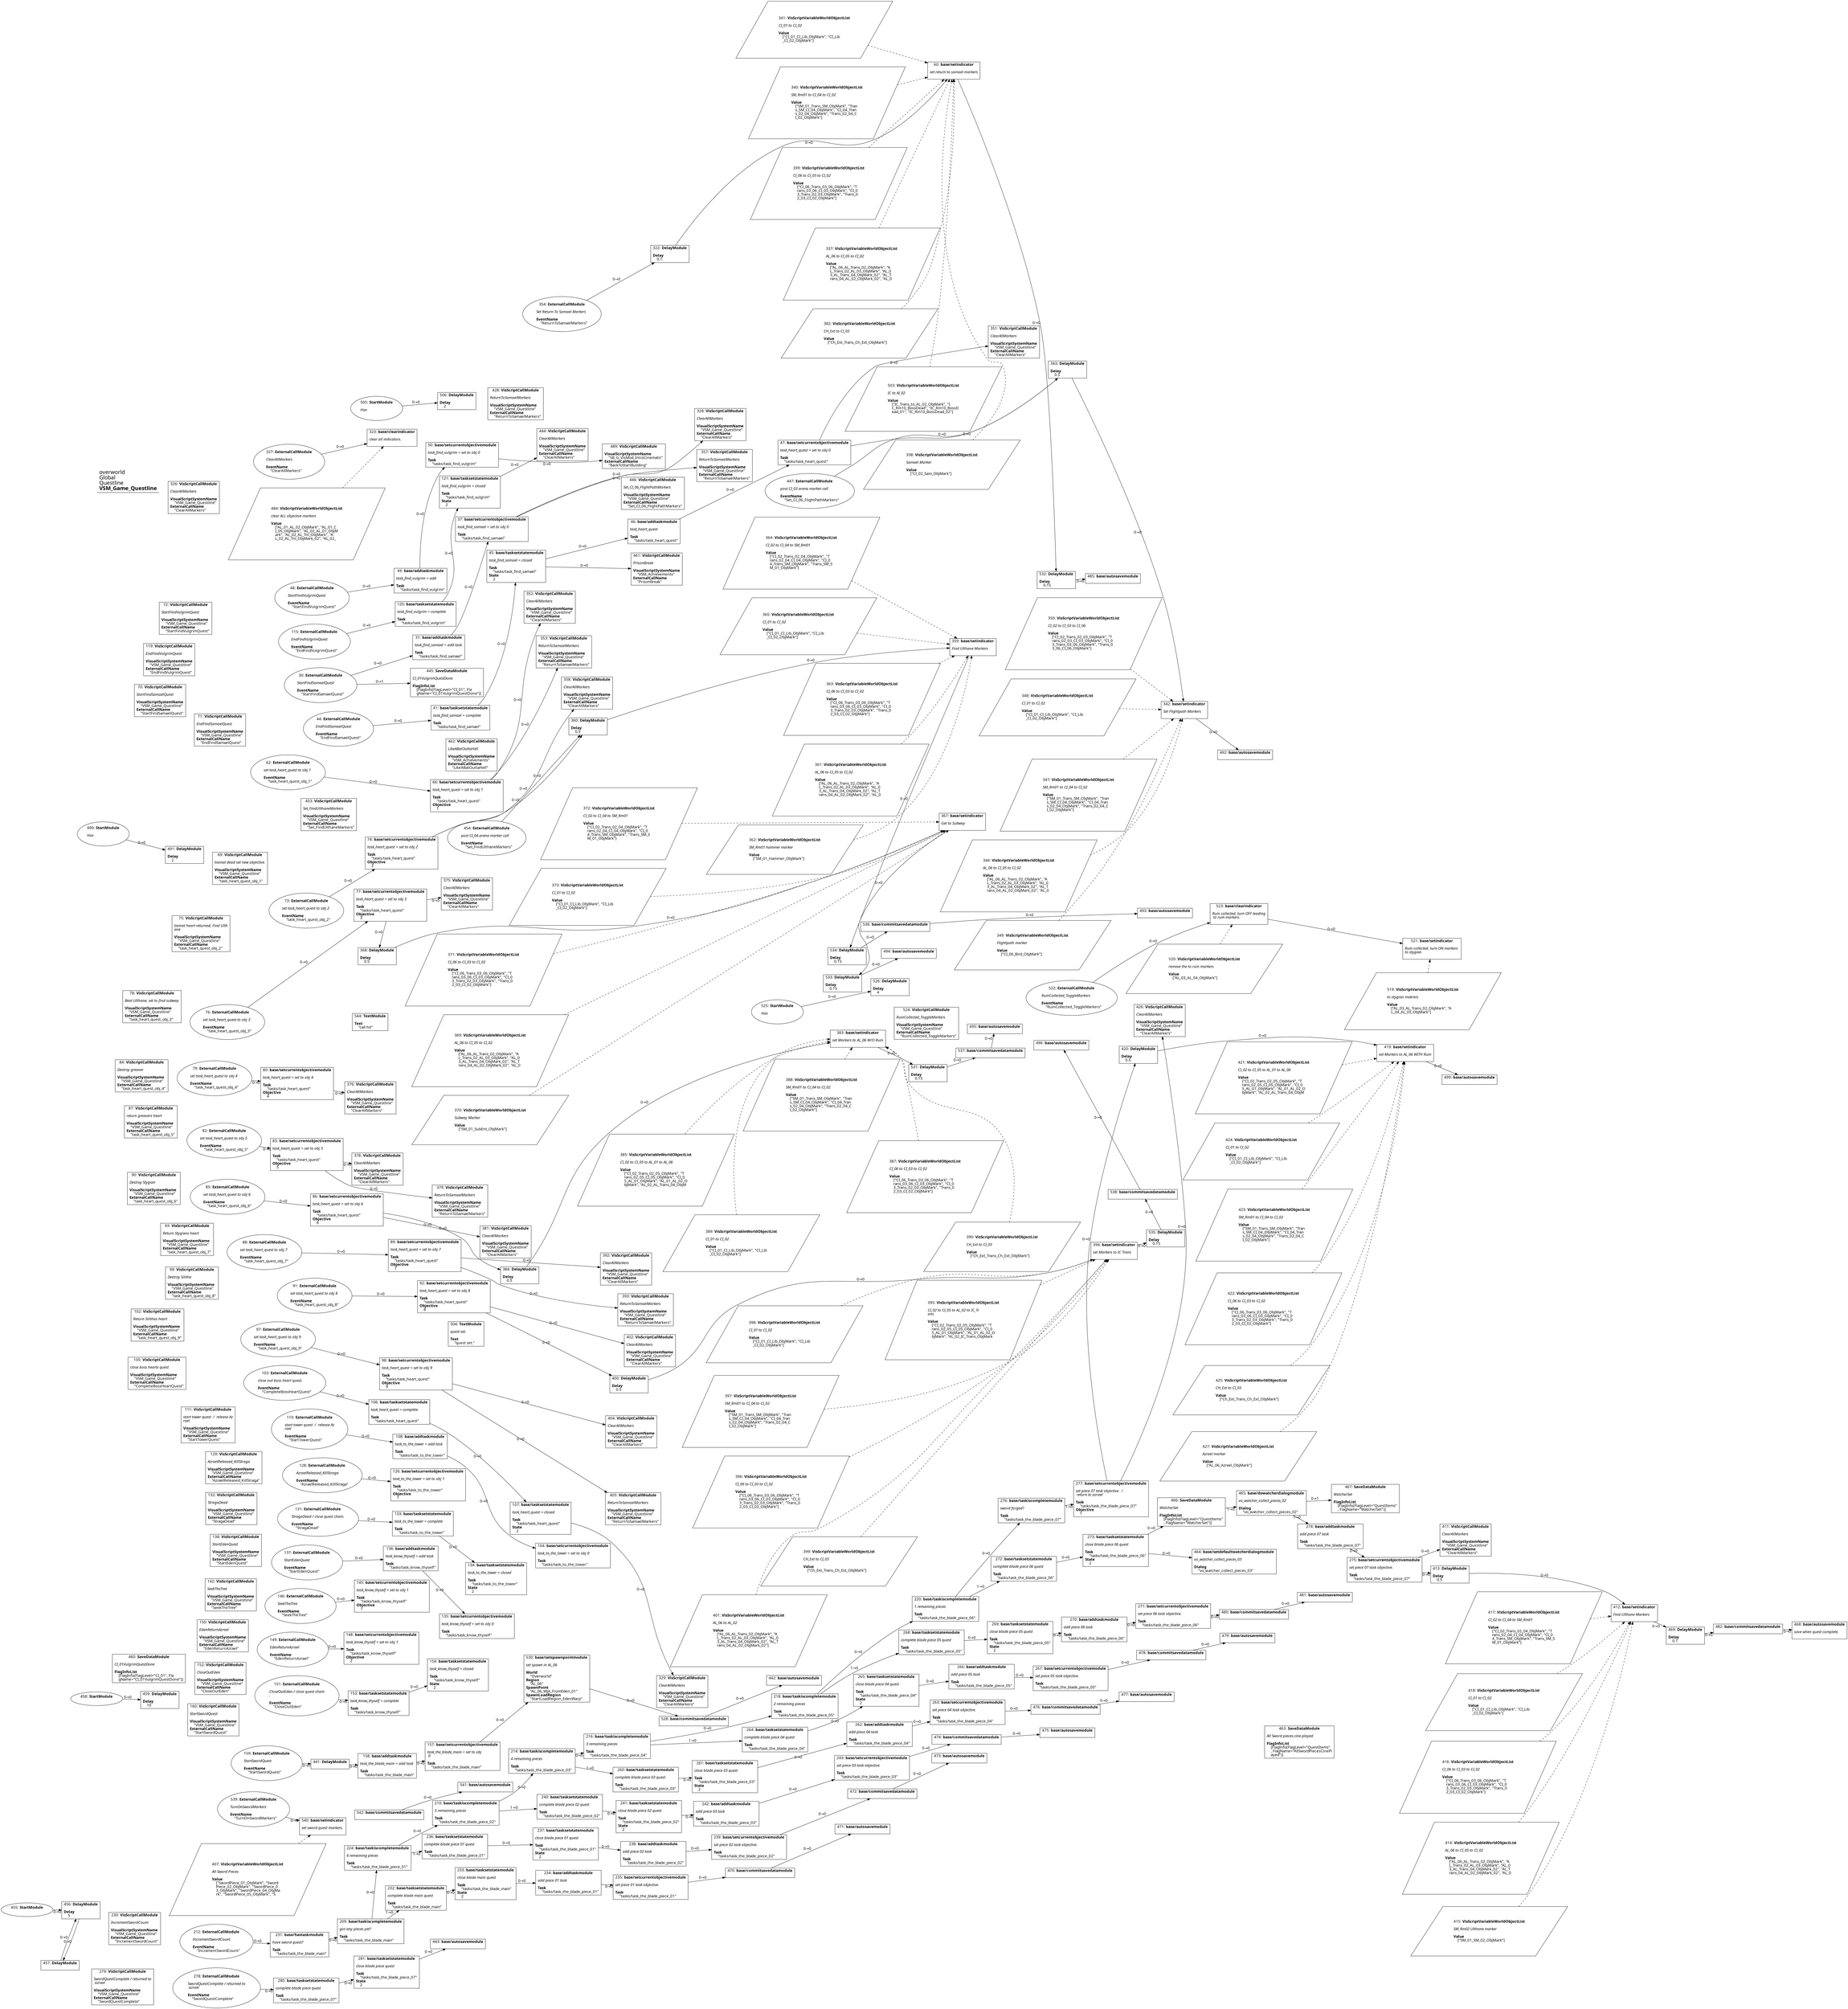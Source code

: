 digraph {
    layout = fdp;
    overlap = prism;
    sep = "+16";
    splines = spline;

    node [ shape = box ];

    graph [ fontname = "Segoe UI" ];
    node [ fontname = "Segoe UI" ];
    edge [ fontname = "Segoe UI" ];

    30 [ label = <30: <b>ExternalCallModule</b><br/><br/><i>StartFindSamaelQuest<br align="left"/></i><br align="left"/><b>EventName</b><br align="left"/>    &quot;StartFindSamaelQuest&quot;<br align="left"/>> ];
    30 [ shape = oval ]
    30 [ pos = "-0.731,4.188!" ];
    30 -> 31 [ label = "0→0" ];
    30 -> 445 [ label = "0→1" ];

    31 [ label = <31: <b>base/addtaskmodule</b><br/><br/><i>task_find_samael = add task<br align="left"/></i><br align="left"/><b>Task</b><br align="left"/>    &quot;tasks/task_find_samael&quot;<br align="left"/>> ];
    31 [ pos = "-0.48900002,4.188!" ];
    31 -> 37 [ label = "0→0" ];

    37 [ label = <37: <b>base/setcurrentobjectivemodule</b><br/><br/><i>task_find_samael = set to obj 0<br align="left"/></i><br align="left"/><b>Task</b><br align="left"/>    &quot;tasks/task_find_samael&quot;<br align="left"/>> ];
    37 [ pos = "-0.256,4.188!" ];
    37 -> 328 [ label = "0→0" ];
    37 -> 357 [ label = "0→0" ];

    41 [ label = <41: <b>base/tasksetstatemodule</b><br/><br/><i>task_find_samael = complete<br align="left"/></i><br align="left"/><b>Task</b><br align="left"/>    &quot;tasks/task_find_samael&quot;<br align="left"/>> ];
    41 [ pos = "-0.48700002,3.8580003!" ];
    41 -> 45 [ label = "0→0" ];

    44 [ label = <44: <b>ExternalCallModule</b><br/><br/><i>EndFindSamaelQuest<br align="left"/></i><br align="left"/><b>EventName</b><br align="left"/>    &quot;EndFindSamaelQuest&quot;<br align="left"/>> ];
    44 [ shape = oval ]
    44 [ pos = "-0.72900003,3.8580003!" ];
    44 -> 41 [ label = "0→0" ];

    45 [ label = <45: <b>base/tasksetstatemodule</b><br/><br/><i>task_find_samael = closed<br align="left"/></i><br align="left"/><b>Task</b><br align="left"/>    &quot;tasks/task_find_samael&quot;<br align="left"/><b>State</b><br align="left"/>    2<br align="left"/>> ];
    45 [ pos = "-0.22700001,3.8580003!" ];
    45 -> 46 [ label = "0→0" ];
    45 -> 461 [ label = "0→0" ];

    46 [ label = <46: <b>base/addtaskmodule</b><br/><br/><i>task_heart_quest<br align="left"/></i><br align="left"/><b>Task</b><br align="left"/>    &quot;tasks/task_heart_quest&quot;<br align="left"/>> ];
    46 [ pos = "0.008,3.8580003!" ];
    46 -> 47 [ label = "0→0" ];

    47 [ label = <47: <b>base/setcurrentobjectivemodule</b><br/><br/><i>task_heart_quest = set to obj 0<br align="left"/></i><br align="left"/><b>Task</b><br align="left"/>    &quot;tasks/task_heart_quest&quot;<br align="left"/>> ];
    47 [ pos = "0.21200001,3.8580003!" ];
    47 -> 351 [ label = "0→0" ];
    47 -> 343 [ label = "0→0" ];

    48 [ label = <48: <b>ExternalCallModule</b><br/><br/><i>StartFindVulgrimQuest<br align="left"/></i><br align="left"/><b>EventName</b><br align="left"/>    &quot;StartFindVulgrimQuest&quot;<br align="left"/>> ];
    48 [ shape = oval ]
    48 [ pos = "-0.731,4.5020003!" ];
    48 -> 49 [ label = "0→0" ];

    49 [ label = <49: <b>base/addtaskmodule</b><br/><br/><i>task_find_vulgrim = add<br align="left"/></i><br align="left"/><b>Task</b><br align="left"/>    &quot;tasks/task_find_vulgrim&quot;<br align="left"/>> ];
    49 [ pos = "-0.48900002,4.5020003!" ];
    49 -> 50 [ label = "0→0" ];

    50 [ label = <50: <b>base/setcurrentobjectivemodule</b><br/><br/><i>task_find_vulgrim = set to obj 0<br align="left"/></i><br align="left"/><b>Task</b><br align="left"/>    &quot;tasks/task_find_vulgrim&quot;<br align="left"/>> ];
    50 [ pos = "-0.286,4.5020003!" ];
    50 -> 489 [ label = "0→0" ];

    60 [ label = <60: <b>base/setindicator</b><br/><br/><i>set return to samael markers<br align="left"/></i><br align="left"/>> ];
    60 [ pos = "0.69100004,4.7900004!" ];
    60 -> 532 [ label = "0→0" ];
    341 -> 60 [ style = dashed ];
    340 -> 60 [ style = dashed ];
    339 -> 60 [ style = dashed ];
    337 -> 60 [ style = dashed ];
    338 -> 60 [ style = dashed ];
    382 -> 60 [ style = dashed ];
    503 -> 60 [ style = dashed ];

    62 [ label = <62: <b>ExternalCallModule</b><br/><br/><i>set task_heart_quest to obj 1<br align="left"/></i><br align="left"/><b>EventName</b><br align="left"/>    &quot;task_heart_quest_obj_1&quot;<br align="left"/>> ];
    62 [ shape = oval ]
    62 [ pos = "-0.731,3.473!" ];
    62 -> 66 [ label = "0→0" ];

    66 [ label = <66: <b>base/setcurrentobjectivemodule</b><br/><br/><i>task_heart_quest = set to obj 1<br align="left"/></i><br align="left"/><b>Task</b><br align="left"/>    &quot;tasks/task_heart_quest&quot;<br align="left"/><b>Objective</b><br align="left"/>    1<br align="left"/>> ];
    66 [ pos = "-0.48800004,3.473!" ];
    66 -> 352 [ label = "0→0" ];
    66 -> 353 [ label = "0→0" ];

    69 [ label = <69: <b>VisScriptCallModule</b><br/><br/><i>tiamat dead set new objective.<br align="left"/></i><br align="left"/><b>VisualScriptSystemName</b><br align="left"/>    &quot;VSM_Game_Questline&quot;<br align="left"/><b>ExternalCallName</b><br align="left"/>    &quot;task_heart_quest_obj_1&quot;<br align="left"/>> ];
    69 [ pos = "-1.003,3.479!" ];

    70 [ label = <70: <b>VisScriptCallModule</b><br/><br/><i>StartFindSamaelQuest<br align="left"/></i><br align="left"/><b>VisualScriptSystemName</b><br align="left"/>    &quot;VSM_Game_Questline&quot;<br align="left"/><b>ExternalCallName</b><br align="left"/>    &quot;StartFindSamaelQuest&quot;<br align="left"/>> ];
    70 [ pos = "-1.001,4.189!" ];

    71 [ label = <71: <b>VisScriptCallModule</b><br/><br/><i>EndFindSamaelQuest<br align="left"/></i><br align="left"/><b>VisualScriptSystemName</b><br align="left"/>    &quot;VSM_Game_Questline&quot;<br align="left"/><b>ExternalCallName</b><br align="left"/>    &quot;EndFindSamaelQuest&quot;<br align="left"/>> ];
    71 [ pos = "-1.003,3.8590002!" ];

    72 [ label = <72: <b>VisScriptCallModule</b><br/><br/><i>StartFindVulgrimQuest<br align="left"/></i><br align="left"/><b>VisualScriptSystemName</b><br align="left"/>    &quot;VSM_Game_Questline&quot;<br align="left"/><b>ExternalCallName</b><br align="left"/>    &quot;StartFindVulgrimQuest&quot;<br align="left"/>> ];
    72 [ pos = "-1.003,4.5020003!" ];

    73 [ label = <73: <b>ExternalCallModule</b><br/><br/><i>set task_heart_quest to obj 2<br align="left"/></i><br align="left"/><b>EventName</b><br align="left"/>    &quot;task_heart_quest_obj_2&quot;<br align="left"/>> ];
    73 [ shape = oval ]
    73 [ pos = "-0.731,3.229!" ];
    73 -> 74 [ label = "0→0" ];

    74 [ label = <74: <b>base/setcurrentobjectivemodule</b><br/><br/><i>task_heart_quest = set to obj 2<br align="left"/></i><br align="left"/><b>Task</b><br align="left"/>    &quot;tasks/task_heart_quest&quot;<br align="left"/><b>Objective</b><br align="left"/>    2<br align="left"/>> ];
    74 [ pos = "-0.48800004,3.229!" ];
    74 -> 358 [ label = "0→0" ];
    74 -> 360 [ label = "0→0" ];

    75 [ label = <75: <b>VisScriptCallModule</b><br/><br/><i>tiamat heart returned, Find Ulth<br align="left"/>ane<br align="left"/></i><br align="left"/><b>VisualScriptSystemName</b><br align="left"/>    &quot;VSM_Game_Questline&quot;<br align="left"/><b>ExternalCallName</b><br align="left"/>    &quot;task_heart_quest_obj_2&quot;<br align="left"/>> ];
    75 [ pos = "-1.0040001,3.2310002!" ];

    76 [ label = <76: <b>ExternalCallModule</b><br/><br/><i>set task_heart_quest to obj 3<br align="left"/></i><br align="left"/><b>EventName</b><br align="left"/>    &quot;task_heart_quest_obj_3&quot;<br align="left"/>> ];
    76 [ shape = oval ]
    76 [ pos = "-0.731,2.7570002!" ];
    76 -> 77 [ label = "0→0" ];

    77 [ label = <77: <b>base/setcurrentobjectivemodule</b><br/><br/><i>task_heart_quest = set to obj 3<br align="left"/></i><br align="left"/><b>Task</b><br align="left"/>    &quot;tasks/task_heart_quest&quot;<br align="left"/><b>Objective</b><br align="left"/>    3<br align="left"/>> ];
    77 [ pos = "-0.48800004,2.7570002!" ];
    77 -> 368 [ label = "0→0" ];
    77 -> 375 [ label = "0→0" ];

    78 [ label = <78: <b>VisScriptCallModule</b><br/><br/><i>Beat Ulthane, set to find subway<br align="left"/></i><br align="left"/><b>VisualScriptSystemName</b><br align="left"/>    &quot;VSM_Game_Questline&quot;<br align="left"/><b>ExternalCallName</b><br align="left"/>    &quot;task_heart_quest_obj_3&quot;<br align="left"/>> ];
    78 [ pos = "-0.9850001,2.759!" ];

    79 [ label = <79: <b>ExternalCallModule</b><br/><br/><i>set task_heart_quest to obj 4<br align="left"/></i><br align="left"/><b>EventName</b><br align="left"/>    &quot;task_heart_quest_obj_4&quot;<br align="left"/>> ];
    79 [ shape = oval ]
    79 [ pos = "-0.72200006,2.351!" ];
    79 -> 80 [ label = "0→0" ];

    80 [ label = <80: <b>base/setcurrentobjectivemodule</b><br/><br/><i>task_heart_quest = set to obj 4<br align="left"/></i><br align="left"/><b>Task</b><br align="left"/>    &quot;tasks/task_heart_quest&quot;<br align="left"/><b>Objective</b><br align="left"/>    4<br align="left"/>> ];
    80 [ pos = "-0.47900003,2.351!" ];
    80 -> 376 [ label = "0→0" ];

    82 [ label = <82: <b>ExternalCallModule</b><br/><br/><i>set task_heart_quest to obj 5<br align="left"/></i><br align="left"/><b>EventName</b><br align="left"/>    &quot;task_heart_quest_obj_5&quot;<br align="left"/>> ];
    82 [ shape = oval ]
    82 [ pos = "-0.72400004,2.1780002!" ];
    82 -> 83 [ label = "0→0" ];

    83 [ label = <83: <b>base/setcurrentobjectivemodule</b><br/><br/><i>task_heart_quest = set to obj 5<br align="left"/></i><br align="left"/><b>Task</b><br align="left"/>    &quot;tasks/task_heart_quest&quot;<br align="left"/><b>Objective</b><br align="left"/>    5<br align="left"/>> ];
    83 [ pos = "-0.48000002,2.1780002!" ];
    83 -> 378 [ label = "0→0" ];
    83 -> 379 [ label = "0→0" ];

    84 [ label = <84: <b>VisScriptCallModule</b><br/><br/><i>Destroy greaver<br align="left"/></i><br align="left"/><b>VisualScriptSystemName</b><br align="left"/>    &quot;VSM_Game_Questline&quot;<br align="left"/><b>ExternalCallName</b><br align="left"/>    &quot;task_heart_quest_obj_4&quot;<br align="left"/>> ];
    84 [ pos = "-0.98800004,2.351!" ];

    85 [ label = <85: <b>ExternalCallModule</b><br/><br/><i>set task_heart_quest to obj 6<br align="left"/></i><br align="left"/><b>EventName</b><br align="left"/>    &quot;task_heart_quest_obj_6&quot;<br align="left"/>> ];
    85 [ shape = oval ]
    85 [ pos = "-0.72400004,1.9990001!" ];
    85 -> 86 [ label = "0→0" ];

    86 [ label = <86: <b>base/setcurrentobjectivemodule</b><br/><br/><i>task_heart_quest = set to obj 6<br align="left"/></i><br align="left"/><b>Task</b><br align="left"/>    &quot;tasks/task_heart_quest&quot;<br align="left"/><b>Objective</b><br align="left"/>    6<br align="left"/>> ];
    86 [ pos = "-0.48100004,1.9990001!" ];
    86 -> 381 [ label = "0→0" ];
    86 -> 384 [ label = "0→0" ];

    87 [ label = <87: <b>VisScriptCallModule</b><br/><br/><i>return greavers heart<br align="left"/></i><br align="left"/><b>VisualScriptSystemName</b><br align="left"/>    &quot;VSM_Game_Questline&quot;<br align="left"/><b>ExternalCallName</b><br align="left"/>    &quot;task_heart_quest_obj_5&quot;<br align="left"/>> ];
    87 [ pos = "-0.99300003,2.1780002!" ];

    88 [ label = <88: <b>ExternalCallModule</b><br/><br/><i>set task_heart_quest to obj 7<br align="left"/></i><br align="left"/><b>EventName</b><br align="left"/>    &quot;task_heart_quest_obj_7&quot;<br align="left"/>> ];
    88 [ shape = oval ]
    88 [ pos = "-0.73,1.4770001!" ];
    88 -> 89 [ label = "0→0" ];

    89 [ label = <89: <b>base/setcurrentobjectivemodule</b><br/><br/><i>task_heart_quest = set to obj 7<br align="left"/></i><br align="left"/><b>Task</b><br align="left"/>    &quot;tasks/task_heart_quest&quot;<br align="left"/><b>Objective</b><br align="left"/>    7<br align="left"/>> ];
    89 [ pos = "-0.48700002,1.4770001!" ];
    89 -> 392 [ label = "0→0" ];
    89 -> 393 [ label = "0→0" ];

    90 [ label = <90: <b>VisScriptCallModule</b><br/><br/><i>Destroy Stygian<br align="left"/></i><br align="left"/><b>VisualScriptSystemName</b><br align="left"/>    &quot;VSM_Game_Questline&quot;<br align="left"/><b>ExternalCallName</b><br align="left"/>    &quot;task_heart_quest_obj_6&quot;<br align="left"/>> ];
    90 [ pos = "-0.99300003,2.002!" ];

    91 [ label = <91: <b>ExternalCallModule</b><br/><br/><i>set task_heart_quest to obj 8<br align="left"/></i><br align="left"/><b>EventName</b><br align="left"/>    &quot;task_heart_quest_obj_8&quot;<br align="left"/>> ];
    91 [ shape = oval ]
    91 [ pos = "-0.73300004,1.317!" ];
    91 -> 92 [ label = "0→0" ];

    92 [ label = <92: <b>base/setcurrentobjectivemodule</b><br/><br/><i>task_heart_quest = set to obj 8<br align="left"/></i><br align="left"/><b>Task</b><br align="left"/>    &quot;tasks/task_heart_quest&quot;<br align="left"/><b>Objective</b><br align="left"/>    8<br align="left"/>> ];
    92 [ pos = "-0.49100003,1.317!" ];
    92 -> 402 [ label = "0→0" ];
    92 -> 400 [ label = "0→0" ];

    93 [ label = <93: <b>VisScriptCallModule</b><br/><br/><i>Return Stygians heart<br align="left"/></i><br align="left"/><b>VisualScriptSystemName</b><br align="left"/>    &quot;VSM_Game_Questline&quot;<br align="left"/><b>ExternalCallName</b><br align="left"/>    &quot;task_heart_quest_obj_7&quot;<br align="left"/>> ];
    93 [ pos = "-0.9990001,1.475!" ];

    97 [ label = <97: <b>ExternalCallModule</b><br/><br/><i>set task_heart_quest to obj 9<br align="left"/></i><br align="left"/><b>EventName</b><br align="left"/>    &quot;task_heart_quest_obj_9&quot;<br align="left"/>> ];
    97 [ shape = oval ]
    97 [ pos = "-0.73,0.73!" ];
    97 -> 98 [ label = "0→0" ];

    98 [ label = <98: <b>base/setcurrentobjectivemodule</b><br/><br/><i>task_heart_quest = set to obj 9<br align="left"/></i><br align="left"/><b>Task</b><br align="left"/>    &quot;tasks/task_heart_quest&quot;<br align="left"/><b>Objective</b><br align="left"/>    9<br align="left"/>> ];
    98 [ pos = "-0.48700002,0.73!" ];
    98 -> 404 [ label = "0→0" ];
    98 -> 405 [ label = "0→0" ];

    99 [ label = <99: <b>VisScriptCallModule</b><br/><br/><i>Destroy Silitha<br align="left"/></i><br align="left"/><b>VisualScriptSystemName</b><br align="left"/>    &quot;VSM_Game_Questline&quot;<br align="left"/><b>ExternalCallName</b><br align="left"/>    &quot;task_heart_quest_obj_8&quot;<br align="left"/>> ];
    99 [ pos = "-1.005,1.315!" ];

    102 [ label = <102: <b>VisScriptCallModule</b><br/><br/><i>Return Silithas heart<br align="left"/></i><br align="left"/><b>VisualScriptSystemName</b><br align="left"/>    &quot;VSM_Game_Questline&quot;<br align="left"/><b>ExternalCallName</b><br align="left"/>    &quot;task_heart_quest_obj_9&quot;<br align="left"/>> ];
    102 [ pos = "-0.9990001,0.73!" ];

    103 [ label = <103: <b>ExternalCallModule</b><br/><br/><i>close out boss heart quest.<br align="left"/></i><br align="left"/><b>EventName</b><br align="left"/>    &quot;CompleteBossHeartQuest&quot;<br align="left"/>> ];
    103 [ shape = oval ]
    103 [ pos = "-0.734,0.63100004!" ];
    103 -> 106 [ label = "0→0" ];

    104 [ label = <104: <b>base/setcurrentobjectivemodule</b><br/><br/><i>task_to_the_tower = set to obj 0<br align="left"/></i><br align="left"/><b>Task</b><br align="left"/>    &quot;tasks/task_to_the_tower&quot;<br align="left"/>> ];
    104 [ pos = "-0.23200001,0.51000005!" ];

    105 [ label = <105: <b>VisScriptCallModule</b><br/><br/><i>close boss hearts quest<br align="left"/></i><br align="left"/><b>VisualScriptSystemName</b><br align="left"/>    &quot;VSM_Game_Questline&quot;<br align="left"/><b>ExternalCallName</b><br align="left"/>    &quot;CompleteBossHeartQuest&quot;<br align="left"/>> ];
    105 [ pos = "-1.003,0.63100004!" ];

    106 [ label = <106: <b>base/tasksetstatemodule</b><br/><br/><i>task_heart_quest = complete<br align="left"/></i><br align="left"/><b>Task</b><br align="left"/>    &quot;tasks/task_heart_quest&quot;<br align="left"/>> ];
    106 [ pos = "-0.48900002,0.63100004!" ];
    106 -> 107 [ label = "0→0" ];

    107 [ label = <107: <b>base/tasksetstatemodule</b><br/><br/><i>task_heart_quest = closed<br align="left"/></i><br align="left"/><b>Task</b><br align="left"/>    &quot;tasks/task_heart_quest&quot;<br align="left"/><b>State</b><br align="left"/>    2<br align="left"/>> ];
    107 [ pos = "-0.277,0.63100004!" ];
    107 -> 329 [ label = "0→0" ];

    108 [ label = <108: <b>base/addtaskmodule</b><br/><br/><i>task_to_the_tower = add task<br align="left"/></i><br align="left"/><b>Task</b><br align="left"/>    &quot;tasks/task_to_the_tower&quot;<br align="left"/>> ];
    108 [ pos = "-0.485,0.51000005!" ];
    108 -> 104 [ label = "0→0" ];

    110 [ label = <110: <b>ExternalCallModule</b><br/><br/><i>start tower quest  /  release Az<br align="left"/>rael<br align="left"/></i><br align="left"/><b>EventName</b><br align="left"/>    &quot;StartTowerQuest&quot;<br align="left"/>> ];
    110 [ shape = oval ]
    110 [ pos = "-0.734,0.51000005!" ];
    110 -> 108 [ label = "0→0" ];

    111 [ label = <111: <b>VisScriptCallModule</b><br/><br/><i>start tower quest  /  release Az<br align="left"/>rael<br align="left"/></i><br align="left"/><b>VisualScriptSystemName</b><br align="left"/>    &quot;VSM_Game_Questline&quot;<br align="left"/><b>ExternalCallName</b><br align="left"/>    &quot;StartTowerQuest&quot;<br align="left"/>> ];
    111 [ pos = "-1.0020001,0.508!" ];

    115 [ label = <115: <b>ExternalCallModule</b><br/><br/><i>EndFindVulgrimQuest<br align="left"/></i><br align="left"/><b>EventName</b><br align="left"/>    &quot;EndFindVulgrimQuest&quot;<br align="left"/>> ];
    115 [ shape = oval ]
    115 [ pos = "-0.73,4.28!" ];
    115 -> 120 [ label = "0→0" ];

    119 [ label = <119: <b>VisScriptCallModule</b><br/><br/><i>EndFindVulgrimQuest<br align="left"/></i><br align="left"/><b>VisualScriptSystemName</b><br align="left"/>    &quot;VSM_Game_Questline&quot;<br align="left"/><b>ExternalCallName</b><br align="left"/>    &quot;EndFindVulgrimQuest&quot;<br align="left"/>> ];
    119 [ pos = "-1.003,4.28!" ];

    120 [ label = <120: <b>base/tasksetstatemodule</b><br/><br/><i>task_find_vulgrim = complete<br align="left"/></i><br align="left"/><b>Task</b><br align="left"/>    &quot;tasks/task_find_vulgrim&quot;<br align="left"/>> ];
    120 [ pos = "-0.48700002,4.28!" ];
    120 -> 121 [ label = "0→0" ];

    121 [ label = <121: <b>base/tasksetstatemodule</b><br/><br/><i>task_find_vulgrim = closed<br align="left"/></i><br align="left"/><b>Task</b><br align="left"/>    &quot;tasks/task_find_vulgrim&quot;<br align="left"/><b>State</b><br align="left"/>    2<br align="left"/>> ];
    121 [ pos = "-0.27800003,4.28!" ];
    121 -> 444 [ label = "0→0" ];

    126 [ label = <126: <b>base/setcurrentobjectivemodule</b><br/><br/><i>task_to_the_tower = set to obj 1<br align="left"/></i><br align="left"/><b>Task</b><br align="left"/>    &quot;tasks/task_to_the_tower&quot;<br align="left"/><b>Objective</b><br align="left"/>    1<br align="left"/>> ];
    126 [ pos = "-0.48400003,0.381!" ];

    128 [ label = <128: <b>ExternalCallModule</b><br/><br/><i>AzraelReleased_KillStraga<br align="left"/></i><br align="left"/><b>EventName</b><br align="left"/>    &quot;AzraelReleased_KillStraga&quot;<br align="left"/>> ];
    128 [ shape = oval ]
    128 [ pos = "-0.734,0.381!" ];
    128 -> 126 [ label = "0→0" ];

    129 [ label = <129: <b>VisScriptCallModule</b><br/><br/><i>AzraelReleased_KillStraga<br align="left"/></i><br align="left"/><b>VisualScriptSystemName</b><br align="left"/>    &quot;VSM_Game_Questline&quot;<br align="left"/><b>ExternalCallName</b><br align="left"/>    &quot;AzraelReleased_KillStraga&quot;<br align="left"/>> ];
    129 [ pos = "-1.0020001,0.379!" ];

    131 [ label = <131: <b>ExternalCallModule</b><br/><br/><i>StragaDead / close quest chain.<br align="left"/></i><br align="left"/><b>EventName</b><br align="left"/>    &quot;StragaDead&quot;<br align="left"/>> ];
    131 [ shape = oval ]
    131 [ pos = "-0.73700005,0.23200001!" ];
    131 -> 133 [ label = "0→0" ];

    132 [ label = <132: <b>VisScriptCallModule</b><br/><br/><i>StragaDead<br align="left"/></i><br align="left"/><b>VisualScriptSystemName</b><br align="left"/>    &quot;VSM_Game_Questline&quot;<br align="left"/><b>ExternalCallName</b><br align="left"/>    &quot;StragaDead&quot;<br align="left"/>> ];
    132 [ pos = "-1.005,0.231!" ];

    133 [ label = <133: <b>base/tasksetstatemodule</b><br/><br/><i>task_to_the_tower = complete<br align="left"/></i><br align="left"/><b>Task</b><br align="left"/>    &quot;tasks/task_to_the_tower&quot;<br align="left"/>> ];
    133 [ pos = "-0.485,0.23200001!" ];
    133 -> 134 [ label = "0→0" ];

    134 [ label = <134: <b>base/tasksetstatemodule</b><br/><br/><i>task_to_the_tower = closed<br align="left"/></i><br align="left"/><b>Task</b><br align="left"/>    &quot;tasks/task_to_the_tower&quot;<br align="left"/><b>State</b><br align="left"/>    2<br align="left"/>> ];
    134 [ pos = "-0.273,0.23200001!" ];

    135 [ label = <135: <b>base/setcurrentobjectivemodule</b><br/><br/><i>task_know_thyself = set to obj 0<br align="left"/></i><br align="left"/><b>Task</b><br align="left"/>    &quot;tasks/task_know_thyself&quot;<br align="left"/>> ];
    135 [ pos = "-0.26700002,0.051000003!" ];

    136 [ label = <136: <b>base/addtaskmodule</b><br/><br/><i>task_know_thyself = add task<br align="left"/></i><br align="left"/><b>Task</b><br align="left"/>    &quot;tasks/task_know_thyself&quot;<br align="left"/>> ];
    136 [ pos = "-0.47800002,0.051000003!" ];
    136 -> 135 [ label = "0→0" ];

    137 [ label = <137: <b>ExternalCallModule</b><br/><br/><i>StartEdenQuest<br align="left"/></i><br align="left"/><b>EventName</b><br align="left"/>    &quot;StartEdenQuest&quot;<br align="left"/>> ];
    137 [ shape = oval ]
    137 [ pos = "-0.73,0.051000003!" ];
    137 -> 136 [ label = "0→0" ];

    138 [ label = <138: <b>VisScriptCallModule</b><br/><br/><i>StartEdenQuest<br align="left"/></i><br align="left"/><b>VisualScriptSystemName</b><br align="left"/>    &quot;VSM_Game_Questline&quot;<br align="left"/><b>ExternalCallName</b><br align="left"/>    &quot;StartEdenQuest&quot;<br align="left"/>> ];
    138 [ pos = "-0.99100006,0.055000003!" ];

    142 [ label = <142: <b>VisScriptCallModule</b><br/><br/><i>SeekTheTree<br align="left"/></i><br align="left"/><b>VisualScriptSystemName</b><br align="left"/>    &quot;VSM_Game_Questline&quot;<br align="left"/><b>ExternalCallName</b><br align="left"/>    &quot;SeekTheTree&quot;<br align="left"/>> ];
    142 [ pos = "-0.99100006,-0.060000002!" ];

    145 [ label = <145: <b>base/setcurrentobjectivemodule</b><br/><br/><i>task_know_thyself = set to obj 1<br align="left"/></i><br align="left"/><b>Task</b><br align="left"/>    &quot;tasks/task_know_thyself&quot;<br align="left"/><b>Objective</b><br align="left"/>    1<br align="left"/>> ];
    145 [ pos = "-0.476,-0.062000003!" ];

    146 [ label = <146: <b>ExternalCallModule</b><br/><br/><i>SeekTheTree<br align="left"/></i><br align="left"/><b>EventName</b><br align="left"/>    &quot;SeekTheTree&quot;<br align="left"/>> ];
    146 [ shape = oval ]
    146 [ pos = "-0.72700006,-0.062000003!" ];
    146 -> 145 [ label = "0→0" ];

    148 [ label = <148: <b>base/setcurrentobjectivemodule</b><br/><br/><i>task_know_thyself = set to obj 1<br align="left"/></i><br align="left"/><b>Task</b><br align="left"/>    &quot;tasks/task_know_thyself&quot;<br align="left"/><b>Objective</b><br align="left"/>    2<br align="left"/>> ];
    148 [ pos = "-0.47200003,-0.18100001!" ];

    149 [ label = <149: <b>ExternalCallModule</b><br/><br/><i>EdenReturnAzrael<br align="left"/></i><br align="left"/><b>EventName</b><br align="left"/>    &quot;EdenReturnAzrael&quot;<br align="left"/>> ];
    149 [ shape = oval ]
    149 [ pos = "-0.72200006,-0.18100001!" ];
    149 -> 148 [ label = "0→0" ];

    150 [ label = <150: <b>VisScriptCallModule</b><br/><br/><i>EdenReturnAzrael<br align="left"/></i><br align="left"/><b>VisualScriptSystemName</b><br align="left"/>    &quot;VSM_Game_Questline&quot;<br align="left"/><b>ExternalCallName</b><br align="left"/>    &quot;EdenReturnAzrael&quot;<br align="left"/>> ];
    150 [ pos = "-0.99200004,-0.18100001!" ];

    151 [ label = <151: <b>ExternalCallModule</b><br/><br/><i>CloseOutEden / close quest chain<br align="left"/>.<br align="left"/></i><br align="left"/><b>EventName</b><br align="left"/>    &quot;CloseOutEden&quot;<br align="left"/>> ];
    151 [ shape = oval ]
    151 [ pos = "-0.72300005,-0.33200002!" ];
    151 -> 153 [ label = "0→0" ];

    152 [ label = <152: <b>VisScriptCallModule</b><br/><br/><i>CloseOutEden<br align="left"/></i><br align="left"/><b>VisualScriptSystemName</b><br align="left"/>    &quot;VSM_Game_Questline&quot;<br align="left"/><b>ExternalCallName</b><br align="left"/>    &quot;CloseOutEden&quot;<br align="left"/>> ];
    152 [ pos = "-0.99100006,-0.333!" ];

    153 [ label = <153: <b>base/tasksetstatemodule</b><br/><br/><i>task_know_thyself = complete<br align="left"/></i><br align="left"/><b>Task</b><br align="left"/>    &quot;tasks/task_know_thyself&quot;<br align="left"/>> ];
    153 [ pos = "-0.47100002,-0.33200002!" ];
    153 -> 154 [ label = "0→0" ];

    154 [ label = <154: <b>base/tasksetstatemodule</b><br/><br/><i>task_know_thyself = closed<br align="left"/></i><br align="left"/><b>Task</b><br align="left"/>    &quot;tasks/task_know_thyself&quot;<br align="left"/><b>State</b><br align="left"/>    2<br align="left"/>> ];
    154 [ pos = "-0.259,-0.33200002!" ];

    157 [ label = <157: <b>base/setcurrentobjectivemodule</b><br/><br/><i>task_the_blade_main = set to obj<br align="left"/> 0<br align="left"/></i><br align="left"/><b>Task</b><br align="left"/>    &quot;tasks/task_the_blade_main&quot;<br align="left"/>> ];
    157 [ pos = "-0.089,-0.49100003!" ];
    157 -> 530 [ label = "0→0" ];

    158 [ label = <158: <b>base/addtaskmodule</b><br/><br/><i>task_the_blade_main = add task<br align="left"/></i><br align="left"/><b>Task</b><br align="left"/>    &quot;tasks/task_the_blade_main&quot;<br align="left"/>> ];
    158 [ pos = "-0.324,-0.49100003!" ];
    158 -> 157 [ label = "0→0" ];

    159 [ label = <159: <b>ExternalCallModule</b><br/><br/><i>StartSwordQuest<br align="left"/></i><br align="left"/><b>EventName</b><br align="left"/>    &quot;StartSwordQuest&quot;<br align="left"/>> ];
    159 [ shape = oval ]
    159 [ pos = "-0.72,-0.49100003!" ];
    159 -> 441 [ label = "0→0" ];

    160 [ label = <160: <b>VisScriptCallModule</b><br/><br/><i>StartSwordQuest<br align="left"/></i><br align="left"/><b>VisualScriptSystemName</b><br align="left"/>    &quot;VSM_Game_Questline&quot;<br align="left"/><b>ExternalCallName</b><br align="left"/>    &quot;StartSwordQuest&quot;<br align="left"/>> ];
    160 [ pos = "-0.99300003,-0.492!" ];

    209 [ label = <209: <b>base/taskiscompletemodule</b><br/><br/><i>got any pieces yet?<br align="left"/></i><br align="left"/><b>Task</b><br align="left"/>    &quot;tasks/task_the_blade_main&quot;<br align="left"/>> ];
    209 [ pos = "-0.20400001,-1.212!" ];
    209 -> 224 [ label = "0→0" ];
    209 -> 232 [ label = "1→0" ];

    210 [ label = <210: <b>base/taskiscompletemodule</b><br/><br/><i>5 remaining pieces<br align="left"/></i><br align="left"/><b>Task</b><br align="left"/>    &quot;tasks/task_the_blade_piece_02&quot;<br align="left"/>> ];
    210 [ pos = "0.323,-1.051!" ];
    210 -> 214 [ label = "0→0" ];
    210 -> 240 [ label = "1→0" ];

    212 [ label = <212: <b>ExternalCallModule</b><br/><br/><i>IncramentSwordCount<br align="left"/></i><br align="left"/><b>EventName</b><br align="left"/>    &quot;IncramentSwordCount&quot;<br align="left"/>> ];
    212 [ shape = oval ]
    212 [ pos = "-0.712,-1.212!" ];
    212 -> 231 [ label = "0→0" ];

    214 [ label = <214: <b>base/taskiscompletemodule</b><br/><br/><i>4 remaining pieces<br align="left"/></i><br align="left"/><b>Task</b><br align="left"/>    &quot;tasks/task_the_blade_piece_03&quot;<br align="left"/>> ];
    214 [ pos = "0.586,-0.96700007!" ];
    214 -> 216 [ label = "0→0" ];
    214 -> 260 [ label = "1→0" ];

    216 [ label = <216: <b>base/taskiscompletemodule</b><br/><br/><i>3 remaining pieces<br align="left"/></i><br align="left"/><b>Task</b><br align="left"/>    &quot;tasks/task_the_blade_piece_04&quot;<br align="left"/>> ];
    216 [ pos = "0.84900004,-0.887!" ];
    216 -> 218 [ label = "0→0" ];
    216 -> 264 [ label = "1→0" ];

    218 [ label = <218: <b>base/taskiscompletemodule</b><br/><br/><i>2 remaining pieces<br align="left"/></i><br align="left"/><b>Task</b><br align="left"/>    &quot;tasks/task_the_blade_piece_05&quot;<br align="left"/>> ];
    218 [ pos = "1.1110001,-0.809!" ];
    218 -> 220 [ label = "0→0" ];
    218 -> 268 [ label = "1→0" ];

    220 [ label = <220: <b>base/taskiscompletemodule</b><br/><br/><i>1 remaining pieces<br align="left"/></i><br align="left"/><b>Task</b><br align="left"/>    &quot;tasks/task_the_blade_piece_06&quot;<br align="left"/>> ];
    220 [ pos = "1.3740001,-0.69600004!" ];
    220 -> 272 [ label = "1→0" ];
    220 -> 276 [ label = "0→0" ];

    224 [ label = <224: <b>base/taskiscompletemodule</b><br/><br/><i>6 remaining pieces<br align="left"/></i><br align="left"/><b>Task</b><br align="left"/>    &quot;tasks/task_the_blade_piece_01&quot;<br align="left"/>> ];
    224 [ pos = "0.060000002,-1.131!" ];
    224 -> 210 [ label = "0→0" ];
    224 -> 236 [ label = "1→0" ];

    230 [ label = <230: <b>VisScriptCallModule</b><br/><br/><i>IncramentSwordCount<br align="left"/></i><br align="left"/><b>VisualScriptSystemName</b><br align="left"/>    &quot;VSM_Game_Questline&quot;<br align="left"/><b>ExternalCallName</b><br align="left"/>    &quot;IncramentSwordCount&quot;<br align="left"/>> ];
    230 [ pos = "-0.98600006,-1.213!" ];

    231 [ label = <231: <b>base/hastaskmodule</b><br/><br/><i>have sword quest?<br align="left"/></i><br align="left"/><b>Task</b><br align="left"/>    &quot;tasks/task_the_blade_main&quot;<br align="left"/>> ];
    231 [ pos = "-0.46400002,-1.212!" ];
    231 -> 209 [ label = "0→0" ];

    232 [ label = <232: <b>base/tasksetstatemodule</b><br/><br/><i>complete blade main quest<br align="left"/></i><br align="left"/><b>Task</b><br align="left"/>    &quot;tasks/task_the_blade_main&quot;<br align="left"/>> ];
    232 [ pos = "0.061000004,-1.235!" ];
    232 -> 233 [ label = "0→0" ];

    233 [ label = <233: <b>base/tasksetstatemodule</b><br/><br/><i>close blade main quest<br align="left"/></i><br align="left"/><b>Task</b><br align="left"/>    &quot;tasks/task_the_blade_main&quot;<br align="left"/><b>State</b><br align="left"/>    2<br align="left"/>> ];
    233 [ pos = "0.254,-1.235!" ];
    233 -> 234 [ label = "0→0" ];

    234 [ label = <234: <b>base/addtaskmodule</b><br/><br/><i>add piece 01 task<br align="left"/></i><br align="left"/><b>Task</b><br align="left"/>    &quot;tasks/task_the_blade_piece_01&quot;<br align="left"/>> ];
    234 [ pos = "0.45000002,-1.235!" ];
    234 -> 235 [ label = "0→0" ];

    235 [ label = <235: <b>base/setcurrentobjectivemodule</b><br/><br/><i>set piece 01 task objective.<br align="left"/></i><br align="left"/><b>Task</b><br align="left"/>    &quot;tasks/task_the_blade_piece_01&quot;<br align="left"/>> ];
    235 [ pos = "0.64100003,-1.235!" ];
    235 -> 470 [ label = "0→0" ];

    236 [ label = <236: <b>base/tasksetstatemodule</b><br/><br/><i>complete blade piece 01 quest<br align="left"/></i><br align="left"/><b>Task</b><br align="left"/>    &quot;tasks/task_the_blade_piece_01&quot;<br align="left"/>> ];
    236 [ pos = "0.324,-1.154!" ];
    236 -> 237 [ label = "0→0" ];

    237 [ label = <237: <b>base/tasksetstatemodule</b><br/><br/><i>close blade piece 01 quest<br align="left"/></i><br align="left"/><b>Task</b><br align="left"/>    &quot;tasks/task_the_blade_piece_01&quot;<br align="left"/><b>State</b><br align="left"/>    2<br align="left"/>> ];
    237 [ pos = "0.517,-1.154!" ];
    237 -> 238 [ label = "0→0" ];

    238 [ label = <238: <b>base/addtaskmodule</b><br/><br/><i>add piece 02 task<br align="left"/></i><br align="left"/><b>Task</b><br align="left"/>    &quot;tasks/task_the_blade_piece_02&quot;<br align="left"/>> ];
    238 [ pos = "0.712,-1.154!" ];
    238 -> 239 [ label = "0→0" ];

    239 [ label = <239: <b>base/setcurrentobjectivemodule</b><br/><br/><i>set piece 02 task objective.<br align="left"/></i><br align="left"/><b>Task</b><br align="left"/>    &quot;tasks/task_the_blade_piece_02&quot;<br align="left"/>> ];
    239 [ pos = "0.90400004,-1.154!" ];
    239 -> 472 [ label = "0→0" ];

    240 [ label = <240: <b>base/tasksetstatemodule</b><br/><br/><i>complete blade piece 02 quest<br align="left"/></i><br align="left"/><b>Task</b><br align="left"/>    &quot;tasks/task_the_blade_piece_02&quot;<br align="left"/>> ];
    240 [ pos = "0.586,-1.074!" ];
    240 -> 241 [ label = "0→0" ];

    241 [ label = <241: <b>base/tasksetstatemodule</b><br/><br/><i>close blade piece 02 quest<br align="left"/></i><br align="left"/><b>Task</b><br align="left"/>    &quot;tasks/task_the_blade_piece_02&quot;<br align="left"/><b>State</b><br align="left"/>    2<br align="left"/>> ];
    241 [ pos = "0.77800006,-1.074!" ];
    241 -> 242 [ label = "0→0" ];

    242 [ label = <242: <b>base/addtaskmodule</b><br/><br/><i>add piece 03 task<br align="left"/></i><br align="left"/><b>Task</b><br align="left"/>    &quot;tasks/task_the_blade_piece_03&quot;<br align="left"/>> ];
    242 [ pos = "0.97200006,-1.074!" ];
    242 -> 243 [ label = "0→0" ];

    243 [ label = <243: <b>base/setcurrentobjectivemodule</b><br/><br/><i>set piece 03 task objective.<br align="left"/></i><br align="left"/><b>Task</b><br align="left"/>    &quot;tasks/task_the_blade_piece_03&quot;<br align="left"/>> ];
    243 [ pos = "1.1630001,-1.075!" ];
    243 -> 474 [ label = "0→0" ];

    260 [ label = <260: <b>base/tasksetstatemodule</b><br/><br/><i>complete blade piece 03 quest<br align="left"/></i><br align="left"/><b>Task</b><br align="left"/>    &quot;tasks/task_the_blade_piece_03&quot;<br align="left"/>> ];
    260 [ pos = "0.85,-0.99000007!" ];
    260 -> 261 [ label = "0→0" ];

    261 [ label = <261: <b>base/tasksetstatemodule</b><br/><br/><i>close blade piece 03 quest<br align="left"/></i><br align="left"/><b>Task</b><br align="left"/>    &quot;tasks/task_the_blade_piece_03&quot;<br align="left"/><b>State</b><br align="left"/>    2<br align="left"/>> ];
    261 [ pos = "1.0430001,-0.99000007!" ];
    261 -> 262 [ label = "0→0" ];

    262 [ label = <262: <b>base/addtaskmodule</b><br/><br/><i>add piece 04 task<br align="left"/></i><br align="left"/><b>Task</b><br align="left"/>    &quot;tasks/task_the_blade_piece_04&quot;<br align="left"/>> ];
    262 [ pos = "1.2360001,-0.99000007!" ];
    262 -> 263 [ label = "0→0" ];

    263 [ label = <263: <b>base/setcurrentobjectivemodule</b><br/><br/><i>set piece 04 task objective.<br align="left"/></i><br align="left"/><b>Task</b><br align="left"/>    &quot;tasks/task_the_blade_piece_04&quot;<br align="left"/>> ];
    263 [ pos = "1.427,-0.99000007!" ];
    263 -> 476 [ label = "0→0" ];

    264 [ label = <264: <b>base/tasksetstatemodule</b><br/><br/><i>complete blade piece 04 quest<br align="left"/></i><br align="left"/><b>Task</b><br align="left"/>    &quot;tasks/task_the_blade_piece_04&quot;<br align="left"/>> ];
    264 [ pos = "1.1110001,-0.91!" ];
    264 -> 265 [ label = "0→0" ];

    265 [ label = <265: <b>base/tasksetstatemodule</b><br/><br/><i>close blade piece 04 quest<br align="left"/></i><br align="left"/><b>Task</b><br align="left"/>    &quot;tasks/task_the_blade_piece_04&quot;<br align="left"/><b>State</b><br align="left"/>    2<br align="left"/>> ];
    265 [ pos = "1.304,-0.91!" ];
    265 -> 266 [ label = "0→0" ];

    266 [ label = <266: <b>base/addtaskmodule</b><br/><br/><i>add piece 05 task<br align="left"/></i><br align="left"/><b>Task</b><br align="left"/>    &quot;tasks/task_the_blade_piece_05&quot;<br align="left"/>> ];
    266 [ pos = "1.4970001,-0.91!" ];
    266 -> 267 [ label = "0→0" ];

    267 [ label = <267: <b>base/setcurrentobjectivemodule</b><br/><br/><i>set piece 05 task objective.<br align="left"/></i><br align="left"/><b>Task</b><br align="left"/>    &quot;tasks/task_the_blade_piece_05&quot;<br align="left"/>> ];
    267 [ pos = "1.6880001,-0.91!" ];
    267 -> 478 [ label = "0→0" ];

    268 [ label = <268: <b>base/tasksetstatemodule</b><br/><br/><i>complete blade piece 05 quest<br align="left"/></i><br align="left"/><b>Task</b><br align="left"/>    &quot;tasks/task_the_blade_piece_05&quot;<br align="left"/>> ];
    268 [ pos = "1.3750001,-0.832!" ];
    268 -> 269 [ label = "0→0" ];

    269 [ label = <269: <b>base/tasksetstatemodule</b><br/><br/><i>close blade piece 05 quest<br align="left"/></i><br align="left"/><b>Task</b><br align="left"/>    &quot;tasks/task_the_blade_piece_05&quot;<br align="left"/><b>State</b><br align="left"/>    2<br align="left"/>> ];
    269 [ pos = "1.5680001,-0.832!" ];
    269 -> 270 [ label = "0→0" ];

    270 [ label = <270: <b>base/addtaskmodule</b><br/><br/><i>add piece 06 task<br align="left"/></i><br align="left"/><b>Task</b><br align="left"/>    &quot;tasks/task_the_blade_piece_06&quot;<br align="left"/>> ];
    270 [ pos = "1.761,-0.832!" ];
    270 -> 271 [ label = "0→0" ];

    271 [ label = <271: <b>base/setcurrentobjectivemodule</b><br/><br/><i>set piece 06 task objective.<br align="left"/></i><br align="left"/><b>Task</b><br align="left"/>    &quot;tasks/task_the_blade_piece_06&quot;<br align="left"/>> ];
    271 [ pos = "1.9520001,-0.832!" ];
    271 -> 480 [ label = "0→0" ];

    272 [ label = <272: <b>base/tasksetstatemodule</b><br/><br/><i>complete blade piece 06 quest<br align="left"/></i><br align="left"/><b>Task</b><br align="left"/>    &quot;tasks/task_the_blade_piece_06&quot;<br align="left"/>> ];
    272 [ pos = "1.6370001,-0.71900004!" ];
    272 -> 273 [ label = "0→0" ];

    273 [ label = <273: <b>base/tasksetstatemodule</b><br/><br/><i>close blade piece 06 quest<br align="left"/></i><br align="left"/><b>Task</b><br align="left"/>    &quot;tasks/task_the_blade_piece_06&quot;<br align="left"/><b>State</b><br align="left"/>    2<br align="left"/>> ];
    273 [ pos = "1.83,-0.71900004!" ];
    273 -> 466 [ label = "0→0" ];
    273 -> 464 [ label = "0→0" ];

    274 [ label = <274: <b>base/addtaskmodule</b><br/><br/><i>add piece 07 task<br align="left"/></i><br align="left"/><b>Task</b><br align="left"/>    &quot;tasks/task_the_blade_piece_07&quot;<br align="left"/>> ];
    274 [ pos = "2.752,-0.772!" ];
    274 -> 275 [ label = "0→0" ];

    275 [ label = <275: <b>base/setcurrentobjectivemodule</b><br/><br/><i>set piece 07 task objective.<br align="left"/></i><br align="left"/><b>Task</b><br align="left"/>    &quot;tasks/task_the_blade_piece_07&quot;<br align="left"/>> ];
    275 [ pos = "3.0030003,-0.772!" ];
    275 -> 413 [ label = "0→0" ];
    275 -> 411 [ label = "0→0" ];

    276 [ label = <276: <b>base/taskiscompletemodule</b><br/><br/><i>sword forged?<br align="left"/></i><br align="left"/><b>Task</b><br align="left"/>    &quot;tasks/task_the_blade_piece_07&quot;<br align="left"/>> ];
    276 [ pos = "1.6370001,-0.569!" ];
    276 -> 277 [ label = "1→0" ];

    277 [ label = <277: <b>base/setcurrentobjectivemodule</b><br/><br/><i>set piece 07 task objective.  / <br align="left"/> return to azrael <br align="left"/></i><br align="left"/><b>Task</b><br align="left"/>    &quot;tasks/task_the_blade_piece_07&quot;<br align="left"/><b>Objective</b><br align="left"/>    1<br align="left"/>> ];
    277 [ pos = "1.9080001,-0.592!" ];
    277 -> 420 [ label = "0→0" ];
    277 -> 426 [ label = "0→0" ];

    278 [ label = <278: <b>ExternalCallModule</b><br/><br/><i>SwordQuestComplete / returned to<br align="left"/> azrael<br align="left"/></i><br align="left"/><b>EventName</b><br align="left"/>    &quot;SwordQuestComplete&quot;<br align="left"/>> ];
    278 [ shape = oval ]
    278 [ pos = "-0.71000004,-1.4080001!" ];
    278 -> 280 [ label = "0→0" ];

    279 [ label = <279: <b>VisScriptCallModule</b><br/><br/><i>SwordQuestComplete / returned to<br align="left"/> azrael<br align="left"/></i><br align="left"/><b>VisualScriptSystemName</b><br align="left"/>    &quot;VSM_Game_Questline&quot;<br align="left"/><b>ExternalCallName</b><br align="left"/>    &quot;SwordQuestComplete&quot;<br align="left"/>> ];
    279 [ pos = "-0.984,-1.409!" ];

    280 [ label = <280: <b>base/tasksetstatemodule</b><br/><br/><i>complete blade piece quest<br align="left"/></i><br align="left"/><b>Task</b><br align="left"/>    &quot;tasks/task_the_blade_piece_07&quot;<br align="left"/>> ];
    280 [ pos = "-0.43300003,-1.4080001!" ];
    280 -> 281 [ label = "0→0" ];

    281 [ label = <281: <b>base/tasksetstatemodule</b><br/><br/><i>close blade piece quest<br align="left"/></i><br align="left"/><b>Task</b><br align="left"/>    &quot;tasks/task_the_blade_piece_07&quot;<br align="left"/><b>State</b><br align="left"/>    2<br align="left"/>> ];
    281 [ pos = "-0.24000001,-1.4080001!" ];
    281 -> 443 [ label = "0→0" ];

    322 [ label = <322: <b>DelayModule</b><br/><br/><b>Delay</b><br align="left"/>    0.1<br align="left"/>> ];
    322 [ pos = "0.286,4.7900004!" ];
    322 -> 60 [ label = "0→0" ];

    323 [ label = <323: <b>base/clearindicator</b><br/><br/><i>clear all indicators.<br align="left"/></i><br align="left"/>> ];
    323 [ pos = "-0.45400003,4.7990003!" ];
    484 -> 323 [ style = dashed ];

    326 [ label = <326: <b>VisScriptCallModule</b><br/><br/><i>ClearAllMarkers<br align="left"/></i><br align="left"/><b>VisualScriptSystemName</b><br align="left"/>    &quot;VSM_Game_Questline&quot;<br align="left"/><b>ExternalCallName</b><br align="left"/>    &quot;ClearAllMarkers&quot;<br align="left"/>> ];
    326 [ pos = "-0.9990001,4.801!" ];

    327 [ label = <327: <b>ExternalCallModule</b><br/><br/><i>ClearAllMarkers<br align="left"/></i><br align="left"/><b>EventName</b><br align="left"/>    &quot;ClearAllMarkers&quot;<br align="left"/>> ];
    327 [ shape = oval ]
    327 [ pos = "-0.73800004,4.7990003!" ];
    327 -> 323 [ label = "0→0" ];

    328 [ label = <328: <b>VisScriptCallModule</b><br/><br/><i>ClearAllMarkers<br align="left"/></i><br align="left"/><b>VisualScriptSystemName</b><br align="left"/>    &quot;VSM_Game_Questline&quot;<br align="left"/><b>ExternalCallName</b><br align="left"/>    &quot;ClearAllMarkers&quot;<br align="left"/>> ];
    328 [ pos = "0.042000003,4.188!" ];

    329 [ label = <329: <b>VisScriptCallModule</b><br/><br/><i>ClearAllMarkers<br align="left"/></i><br align="left"/><b>VisualScriptSystemName</b><br align="left"/>    &quot;VSM_Game_Questline&quot;<br align="left"/><b>ExternalCallName</b><br align="left"/>    &quot;ClearAllMarkers&quot;<br align="left"/>> ];
    329 [ pos = "-0.063,0.63100004!" ];

    337 [ label = <337: <b>VisScriptVariableWorldObjectList</b><br/><br/><i>AL_06 to CI_05 to CI_02<br align="left"/></i><br align="left"/><b>Value</b><br align="left"/>    [&quot;AL_06_AL_Trans_02_ObjMark&quot;, &quot;A<br align="left"/>    L_Trans_02_AL_03_ObjMark&quot;, &quot;AL_0<br align="left"/>    3_AL_Trans_04_ObjMark_02&quot;, &quot;AL_T<br align="left"/>    rans_04_AL_02_ObjMark_02&quot;, &quot;AL_0<br align="left"/>> ];
    337 [ shape = parallelogram ]
    337 [ pos = "0.44000003,4.5030003!" ];

    338 [ label = <338: <b>VisScriptVariableWorldObjectList</b><br/><br/><i>Samael Marker<br align="left"/></i><br align="left"/><b>Value</b><br align="left"/>    [&quot;CI_02_Sam_ObjMark&quot;]<br align="left"/>> ];
    338 [ shape = parallelogram ]
    338 [ pos = "0.44400004,4.288!" ];

    339 [ label = <339: <b>VisScriptVariableWorldObjectList</b><br/><br/><i>CI_06 to CI_03 to CI_02<br align="left"/></i><br align="left"/><b>Value</b><br align="left"/>    [&quot;CI_06_Trans_03_06_ObjMark&quot;, &quot;T<br align="left"/>    rans_03_06_CI_03_ObjMark&quot;, &quot;CI_0<br align="left"/>    3_Trans_02_03_ObjMark&quot;, &quot;Trans_0<br align="left"/>    2_03_CI_02_ObjMark&quot;]<br align="left"/>> ];
    339 [ shape = parallelogram ]
    339 [ pos = "0.439,4.5750003!" ];

    340 [ label = <340: <b>VisScriptVariableWorldObjectList</b><br/><br/><i>SM_Rm01 to CI_04 to CI_02<br align="left"/></i><br align="left"/><b>Value</b><br align="left"/>    [&quot;SM_01_Trans_SM_ObjMark&quot;, &quot;Tran<br align="left"/>    s_SM_CI_04_ObjMark&quot;, &quot;CI_04_Tran<br align="left"/>    s_02_04_ObjMark&quot;, &quot;Trans_02_04_C<br align="left"/>    I_02_ObjMark&quot;]<br align="left"/>> ];
    340 [ shape = parallelogram ]
    340 [ pos = "0.43800002,4.649!" ];

    341 [ label = <341: <b>VisScriptVariableWorldObjectList</b><br/><br/><i>CI_01 to CI_02<br align="left"/></i><br align="left"/><b>Value</b><br align="left"/>    [&quot;CI_01_CI_Lib_ObjMark&quot;, &quot;CI_Lib<br align="left"/>    _CI_02_ObjMark&quot;]<br align="left"/>> ];
    341 [ shape = parallelogram ]
    341 [ pos = "0.43600002,4.722!" ];

    342 [ label = <342: <b>base/setindicator</b><br/><br/><i>Set Flightpath Markers<br align="left"/></i><br align="left"/>> ];
    342 [ pos = "0.90000004,3.8580003!" ];
    342 -> 492 [ label = "0→0" ];
    348 -> 342 [ style = dashed ];
    347 -> 342 [ style = dashed ];
    344 -> 342 [ style = dashed ];
    349 -> 342 [ style = dashed ];
    350 -> 342 [ style = dashed ];

    343 [ label = <343: <b>DelayModule</b><br/><br/><b>Delay</b><br align="left"/>    0.5<br align="left"/>> ];
    343 [ pos = "0.49100003,3.8580003!" ];
    343 -> 342 [ label = "0→0" ];

    344 [ label = <344: <b>VisScriptVariableWorldObjectList</b><br/><br/><i>AL_06 to CI_05 to CI_02<br align="left"/></i><br align="left"/><b>Value</b><br align="left"/>    [&quot;AL_06_AL_Trans_02_ObjMark&quot;, &quot;A<br align="left"/>    L_Trans_02_AL_03_ObjMark&quot;, &quot;AL_0<br align="left"/>    3_AL_Trans_04_ObjMark_02&quot;, &quot;AL_T<br align="left"/>    rans_04_AL_02_ObjMark_02&quot;, &quot;AL_0<br align="left"/>> ];
    344 [ shape = parallelogram ]
    344 [ pos = "0.648,3.5850003!" ];

    347 [ label = <347: <b>VisScriptVariableWorldObjectList</b><br/><br/><i>SM_Rm01 to CI_04 to CI_02<br align="left"/></i><br align="left"/><b>Value</b><br align="left"/>    [&quot;SM_01_Trans_SM_ObjMark&quot;, &quot;Tran<br align="left"/>    s_SM_CI_04_ObjMark&quot;, &quot;CI_04_Tran<br align="left"/>    s_02_04_ObjMark&quot;, &quot;Trans_02_04_C<br align="left"/>    I_02_ObjMark&quot;]<br align="left"/>> ];
    347 [ shape = parallelogram ]
    347 [ pos = "0.647,3.657!" ];

    348 [ label = <348: <b>VisScriptVariableWorldObjectList</b><br/><br/><i>CI_01 to CI_02<br align="left"/></i><br align="left"/><b>Value</b><br align="left"/>    [&quot;CI_01_CI_Lib_ObjMark&quot;, &quot;CI_Lib<br align="left"/>    _CI_02_ObjMark&quot;]<br align="left"/>> ];
    348 [ shape = parallelogram ]
    348 [ pos = "0.646,3.7270002!" ];

    349 [ label = <349: <b>VisScriptVariableWorldObjectList</b><br/><br/><i>Flightpath marker<br align="left"/></i><br align="left"/><b>Value</b><br align="left"/>    [&quot;CI_06_Bird_ObjMark&quot;]<br align="left"/>> ];
    349 [ shape = parallelogram ]
    349 [ pos = "0.64900005,3.5140002!" ];

    350 [ label = <350: <b>VisScriptVariableWorldObjectList</b><br/><br/><i>CI_02 to CI_03 to CI_06<br align="left"/></i><br align="left"/><b>Value</b><br align="left"/>    [&quot;CI_02_Trans_02_03_ObjMark&quot;, &quot;T<br align="left"/>    rans_02_03_CI_03_ObjMark&quot;, &quot;CI_0<br align="left"/>    3_Trans_03_06_ObjMark&quot;, &quot;Trans_0<br align="left"/>    3_06_CI_06_ObjMark&quot;]<br align="left"/>> ];
    350 [ shape = parallelogram ]
    350 [ pos = "0.64400005,3.798!" ];

    351 [ label = <351: <b>VisScriptCallModule</b><br/><br/><i>ClearAllMarkers<br align="left"/></i><br align="left"/><b>VisualScriptSystemName</b><br align="left"/>    &quot;VSM_Game_Questline&quot;<br align="left"/><b>ExternalCallName</b><br align="left"/>    &quot;ClearAllMarkers&quot;<br align="left"/>> ];
    351 [ pos = "0.492,3.923!" ];

    352 [ label = <352: <b>VisScriptCallModule</b><br/><br/><i>ClearAllMarkers<br align="left"/></i><br align="left"/><b>VisualScriptSystemName</b><br align="left"/>    &quot;VSM_Game_Questline&quot;<br align="left"/><b>ExternalCallName</b><br align="left"/>    &quot;ClearAllMarkers&quot;<br align="left"/>> ];
    352 [ pos = "-0.20700002,3.5560002!" ];

    353 [ label = <353: <b>VisScriptCallModule</b><br/><br/><i>ReturnToSamaelMarkers<br align="left"/></i><br align="left"/><b>VisualScriptSystemName</b><br align="left"/>    &quot;VSM_Game_Questline&quot;<br align="left"/><b>ExternalCallName</b><br align="left"/>    &quot;ReturnToSamaelMarkers&quot;<br align="left"/>> ];
    353 [ pos = "-0.208,3.473!" ];

    354 [ label = <354: <b>ExternalCallModule</b><br/><br/><i>Set Return To Samael Markers<br align="left"/></i><br align="left"/><b>EventName</b><br align="left"/>    &quot;ReturnToSamaelMarkers&quot;<br align="left"/>> ];
    354 [ shape = oval ]
    354 [ pos = "0.043,4.7900004!" ];
    354 -> 322 [ label = "0→0" ];

    357 [ label = <357: <b>VisScriptCallModule</b><br/><br/><i>ReturnToSamaelMarkers<br align="left"/></i><br align="left"/><b>VisualScriptSystemName</b><br align="left"/>    &quot;VSM_Game_Questline&quot;<br align="left"/><b>ExternalCallName</b><br align="left"/>    &quot;ReturnToSamaelMarkers&quot;<br align="left"/>> ];
    357 [ pos = "0.042000003,4.105!" ];

    358 [ label = <358: <b>VisScriptCallModule</b><br/><br/><i>ClearAllMarkers<br align="left"/></i><br align="left"/><b>VisualScriptSystemName</b><br align="left"/>    &quot;VSM_Game_Questline&quot;<br align="left"/><b>ExternalCallName</b><br align="left"/>    &quot;ClearAllMarkers&quot;<br align="left"/>> ];
    358 [ pos = "-0.21000001,3.3220003!" ];

    359 [ label = <359: <b>base/setindicator</b><br/><br/><i>Find Ulthane Markers<br align="left"/></i><br align="left"/>> ];
    359 [ pos = "0.194,3.229!" ];
    359 -> 534 [ label = "0→0" ];
    365 -> 359 [ style = dashed ];
    363 -> 359 [ style = dashed ];
    361 -> 359 [ style = dashed ];
    362 -> 359 [ style = dashed ];
    364 -> 359 [ style = dashed ];

    360 [ label = <360: <b>DelayModule</b><br/><br/><b>Delay</b><br align="left"/>    0.5<br align="left"/>> ];
    360 [ pos = "-0.21100001,3.229!" ];
    360 -> 359 [ label = "0→0" ];

    361 [ label = <361: <b>VisScriptVariableWorldObjectList</b><br/><br/><i>AL_06 to CI_05 to CI_02<br align="left"/></i><br align="left"/><b>Value</b><br align="left"/>    [&quot;AL_06_AL_Trans_02_ObjMark&quot;, &quot;A<br align="left"/>    L_Trans_02_AL_03_ObjMark&quot;, &quot;AL_0<br align="left"/>    3_AL_Trans_04_ObjMark_02&quot;, &quot;AL_T<br align="left"/>    rans_04_AL_02_ObjMark_02&quot;, &quot;AL_0<br align="left"/>> ];
    361 [ shape = parallelogram ]
    361 [ pos = "-0.057000004,2.9580002!" ];

    362 [ label = <362: <b>VisScriptVariableWorldObjectList</b><br/><br/><i>SM_Rm01 hammer marker<br align="left"/></i><br align="left"/><b>Value</b><br align="left"/>    [&quot;SM_01_Hammer_ObjMark&quot;]<br align="left"/>> ];
    362 [ shape = parallelogram ]
    362 [ pos = "-0.056,2.8880002!" ];

    363 [ label = <363: <b>VisScriptVariableWorldObjectList</b><br/><br/><i>CI_06 to CI_03 to CI_02<br align="left"/></i><br align="left"/><b>Value</b><br align="left"/>    [&quot;CI_06_Trans_03_06_ObjMark&quot;, &quot;T<br align="left"/>    rans_03_06_CI_03_ObjMark&quot;, &quot;CI_0<br align="left"/>    3_Trans_02_03_ObjMark&quot;, &quot;Trans_0<br align="left"/>    2_03_CI_02_ObjMark&quot;]<br align="left"/>> ];
    363 [ shape = parallelogram ]
    363 [ pos = "-0.058000002,3.028!" ];

    364 [ label = <364: <b>VisScriptVariableWorldObjectList</b><br/><br/><i>CI_02 to CI_04 to SM_Rm01<br align="left"/></i><br align="left"/><b>Value</b><br align="left"/>    [&quot;CI_02_Trans_02_04_ObjMark&quot;, &quot;T<br align="left"/>    rans_02_04_CI_04_ObjMark&quot;, &quot;CI_0<br align="left"/>    4_Trans_SM_ObjMark&quot;, &quot;Trans_SM_S<br align="left"/>    M_01_ObjMark&quot;]<br align="left"/>> ];
    364 [ shape = parallelogram ]
    364 [ pos = "-0.059000004,3.1680002!" ];

    365 [ label = <365: <b>VisScriptVariableWorldObjectList</b><br/><br/><i>CI_01 to CI_02<br align="left"/></i><br align="left"/><b>Value</b><br align="left"/>    [&quot;CI_01_CI_Lib_ObjMark&quot;, &quot;CI_Lib<br align="left"/>    _CI_02_ObjMark&quot;]<br align="left"/>> ];
    365 [ shape = parallelogram ]
    365 [ pos = "-0.059000004,3.0990002!" ];

    367 [ label = <367: <b>base/setindicator</b><br/><br/><i>Get to Subway<br align="left"/></i><br align="left"/>> ];
    367 [ pos = "0.201,2.7570002!" ];
    367 -> 533 [ label = "0→0" ];
    373 -> 367 [ style = dashed ];
    371 -> 367 [ style = dashed ];
    369 -> 367 [ style = dashed ];
    370 -> 367 [ style = dashed ];
    372 -> 367 [ style = dashed ];

    368 [ label = <368: <b>DelayModule</b><br/><br/><b>Delay</b><br align="left"/>    0.5<br align="left"/>> ];
    368 [ pos = "-0.208,2.7570002!" ];
    368 -> 367 [ label = "0→0" ];

    369 [ label = <369: <b>VisScriptVariableWorldObjectList</b><br/><br/><i>AL_06 to CI_05 to CI_02<br align="left"/></i><br align="left"/><b>Value</b><br align="left"/>    [&quot;AL_06_AL_Trans_02_ObjMark&quot;, &quot;A<br align="left"/>    L_Trans_02_AL_03_ObjMark&quot;, &quot;AL_0<br align="left"/>    3_AL_Trans_04_ObjMark_02&quot;, &quot;AL_T<br align="left"/>    rans_04_AL_02_ObjMark_02&quot;, &quot;AL_0<br align="left"/>> ];
    369 [ shape = parallelogram ]
    369 [ pos = "-0.05,2.486!" ];

    370 [ label = <370: <b>VisScriptVariableWorldObjectList</b><br/><br/><i>Subway Marker<br align="left"/></i><br align="left"/><b>Value</b><br align="left"/>    [&quot;SM_01_SubEnt_ObjMark&quot;]<br align="left"/>> ];
    370 [ shape = parallelogram ]
    370 [ pos = "-0.049000002,2.4150002!" ];

    371 [ label = <371: <b>VisScriptVariableWorldObjectList</b><br/><br/><i>CI_06 to CI_03 to CI_02<br align="left"/></i><br align="left"/><b>Value</b><br align="left"/>    [&quot;CI_06_Trans_03_06_ObjMark&quot;, &quot;T<br align="left"/>    rans_03_06_CI_03_ObjMark&quot;, &quot;CI_0<br align="left"/>    3_Trans_02_03_ObjMark&quot;, &quot;Trans_0<br align="left"/>    2_03_CI_02_ObjMark&quot;]<br align="left"/>> ];
    371 [ shape = parallelogram ]
    371 [ pos = "-0.051000003,2.5560002!" ];

    372 [ label = <372: <b>VisScriptVariableWorldObjectList</b><br/><br/><i>CI_02 to CI_04 to SM_Rm01<br align="left"/></i><br align="left"/><b>Value</b><br align="left"/>    [&quot;CI_02_Trans_02_04_ObjMark&quot;, &quot;T<br align="left"/>    rans_02_04_CI_04_ObjMark&quot;, &quot;CI_0<br align="left"/>    4_Trans_SM_ObjMark&quot;, &quot;Trans_SM_S<br align="left"/>    M_01_ObjMark&quot;]<br align="left"/>> ];
    372 [ shape = parallelogram ]
    372 [ pos = "-0.052,2.696!" ];

    373 [ label = <373: <b>VisScriptVariableWorldObjectList</b><br/><br/><i>CI_01 to CI_02<br align="left"/></i><br align="left"/><b>Value</b><br align="left"/>    [&quot;CI_01_CI_Lib_ObjMark&quot;, &quot;CI_Lib<br align="left"/>    _CI_02_ObjMark&quot;]<br align="left"/>> ];
    373 [ shape = parallelogram ]
    373 [ pos = "-0.052,2.627!" ];

    375 [ label = <375: <b>VisScriptCallModule</b><br/><br/><i>ClearAllMarkers<br align="left"/></i><br align="left"/><b>VisualScriptSystemName</b><br align="left"/>    &quot;VSM_Game_Questline&quot;<br align="left"/><b>ExternalCallName</b><br align="left"/>    &quot;ClearAllMarkers&quot;<br align="left"/>> ];
    375 [ pos = "-0.208,2.828!" ];

    376 [ label = <376: <b>VisScriptCallModule</b><br/><br/><i>ClearAllMarkers<br align="left"/></i><br align="left"/><b>VisualScriptSystemName</b><br align="left"/>    &quot;VSM_Game_Questline&quot;<br align="left"/><b>ExternalCallName</b><br align="left"/>    &quot;ClearAllMarkers&quot;<br align="left"/>> ];
    376 [ pos = "-0.21100001,2.351!" ];

    378 [ label = <378: <b>VisScriptCallModule</b><br/><br/><i>ClearAllMarkers<br align="left"/></i><br align="left"/><b>VisualScriptSystemName</b><br align="left"/>    &quot;VSM_Game_Questline&quot;<br align="left"/><b>ExternalCallName</b><br align="left"/>    &quot;ClearAllMarkers&quot;<br align="left"/>> ];
    378 [ pos = "-0.19800001,2.259!" ];

    379 [ label = <379: <b>VisScriptCallModule</b><br/><br/><i>ReturnToSamaelMarkers<br align="left"/></i><br align="left"/><b>VisualScriptSystemName</b><br align="left"/>    &quot;VSM_Game_Questline&quot;<br align="left"/><b>ExternalCallName</b><br align="left"/>    &quot;ReturnToSamaelMarkers&quot;<br align="left"/>> ];
    379 [ pos = "-0.19800001,2.1780002!" ];

    381 [ label = <381: <b>VisScriptCallModule</b><br/><br/><i>ClearAllMarkers<br align="left"/></i><br align="left"/><b>VisualScriptSystemName</b><br align="left"/>    &quot;VSM_Game_Questline&quot;<br align="left"/><b>ExternalCallName</b><br align="left"/>    &quot;ClearAllMarkers&quot;<br align="left"/>> ];
    381 [ pos = "-0.19600001,2.069!" ];

    382 [ label = <382: <b>VisScriptVariableWorldObjectList</b><br/><br/><i>CH_Ext to CI_03<br align="left"/></i><br align="left"/><b>Value</b><br align="left"/>    [&quot;Ch_Ext_Trans_Ch_Ext_ObjMark&quot;]<br align="left"/>> ];
    382 [ shape = parallelogram ]
    382 [ pos = "0.44200003,4.431!" ];

    383 [ label = <383: <b>base/setindicator</b><br/><br/><i>set Markers to AL_06 W/O Ruin<br align="left"/></i><br align="left"/>> ];
    383 [ pos = "0.209,1.9990001!" ];
    383 -> 531 [ label = "0→0" ];
    389 -> 383 [ style = dashed ];
    388 -> 383 [ style = dashed ];
    387 -> 383 [ style = dashed ];
    385 -> 383 [ style = dashed ];
    390 -> 383 [ style = dashed ];

    384 [ label = <384: <b>DelayModule</b><br/><br/><b>Delay</b><br align="left"/>    0.5<br align="left"/>> ];
    384 [ pos = "-0.19600001,1.9990001!" ];
    384 -> 383 [ label = "0→0" ];

    385 [ label = <385: <b>VisScriptVariableWorldObjectList</b><br/><br/><i>CI_02 to CI_05 to AL_01 to AL_06<br align="left"/></i><br align="left"/><b>Value</b><br align="left"/>    [&quot;CI_02_Trans_02_05_ObjMark&quot;, &quot;T<br align="left"/>    rans_02_05_CI_05_ObjMark&quot;, &quot;CI_0<br align="left"/>    5_AL_01_ObjMark&quot;, &quot;AL_01_AL_02_O<br align="left"/>    bjMark&quot;, &quot;AL_02_AL_Trans_04_ObjM<br align="left"/>> ];
    385 [ shape = parallelogram ]
    385 [ pos = "-0.045,1.937!" ];

    387 [ label = <387: <b>VisScriptVariableWorldObjectList</b><br/><br/><i>CI_06 to CI_03 to CI_02<br align="left"/></i><br align="left"/><b>Value</b><br align="left"/>    [&quot;CI_06_Trans_03_06_ObjMark&quot;, &quot;T<br align="left"/>    rans_03_06_CI_03_ObjMark&quot;, &quot;CI_0<br align="left"/>    3_Trans_02_03_ObjMark&quot;, &quot;Trans_0<br align="left"/>    2_03_CI_02_ObjMark&quot;]<br align="left"/>> ];
    387 [ shape = parallelogram ]
    387 [ pos = "-0.042000003,1.7240001!" ];

    388 [ label = <388: <b>VisScriptVariableWorldObjectList</b><br/><br/><i>SM_Rm01 to CI_04 to CI_02<br align="left"/></i><br align="left"/><b>Value</b><br align="left"/>    [&quot;SM_01_Trans_SM_ObjMark&quot;, &quot;Tran<br align="left"/>    s_SM_CI_04_ObjMark&quot;, &quot;CI_04_Tran<br align="left"/>    s_02_04_ObjMark&quot;, &quot;Trans_02_04_C<br align="left"/>    I_02_ObjMark&quot;]<br align="left"/>> ];
    388 [ shape = parallelogram ]
    388 [ pos = "-0.042000003,1.7950001!" ];

    389 [ label = <389: <b>VisScriptVariableWorldObjectList</b><br/><br/><i>CI_01 to CI_02<br align="left"/></i><br align="left"/><b>Value</b><br align="left"/>    [&quot;CI_01_CI_Lib_ObjMark&quot;, &quot;CI_Lib<br align="left"/>    _CI_02_ObjMark&quot;]<br align="left"/>> ];
    389 [ shape = parallelogram ]
    389 [ pos = "-0.044000003,1.8640001!" ];

    390 [ label = <390: <b>VisScriptVariableWorldObjectList</b><br/><br/><i>CH_Ext to CI_03<br align="left"/></i><br align="left"/><b>Value</b><br align="left"/>    [&quot;Ch_Ext_Trans_Ch_Ext_ObjMark&quot;]<br align="left"/>> ];
    390 [ shape = parallelogram ]
    390 [ pos = "-0.043,1.6530001!" ];

    392 [ label = <392: <b>VisScriptCallModule</b><br/><br/><i>ClearAllMarkers<br align="left"/></i><br align="left"/><b>VisualScriptSystemName</b><br align="left"/>    &quot;VSM_Game_Questline&quot;<br align="left"/><b>ExternalCallName</b><br align="left"/>    &quot;ClearAllMarkers&quot;<br align="left"/>> ];
    392 [ pos = "-0.19800001,1.5580001!" ];

    393 [ label = <393: <b>VisScriptCallModule</b><br/><br/><i>ReturnToSamaelMarkers<br align="left"/></i><br align="left"/><b>VisualScriptSystemName</b><br align="left"/>    &quot;VSM_Game_Questline&quot;<br align="left"/><b>ExternalCallName</b><br align="left"/>    &quot;ReturnToSamaelMarkers&quot;<br align="left"/>> ];
    393 [ pos = "-0.19800001,1.4770001!" ];

    394 [ label = <394: <b>base/setindicator</b><br/><br/><i>set Markers to IC Trans<br align="left"/></i><br align="left"/>> ];
    394 [ pos = "0.193,1.317!" ];
    394 -> 535 [ label = "0→0" ];
    395 -> 394 [ style = dashed ];
    398 -> 394 [ style = dashed ];
    397 -> 394 [ style = dashed ];
    396 -> 394 [ style = dashed ];
    399 -> 394 [ style = dashed ];
    401 -> 394 [ style = dashed ];

    395 [ label = <395: <b>VisScriptVariableWorldObjectList</b><br/><br/><i>CI_02 to CI_05 to AL_02 to IC_Tr<br align="left"/>ans<br align="left"/></i><br align="left"/><b>Value</b><br align="left"/>    [&quot;CI_02_Trans_02_05_ObjMark&quot;, &quot;T<br align="left"/>    rans_02_05_CI_05_ObjMark&quot;, &quot;CI_0<br align="left"/>    5_AL_01_ObjMark&quot;, &quot;AL_01_AL_02_O<br align="left"/>    bjMark&quot;, &quot;AL_02_IC_Trans_ObjMark<br align="left"/>> ];
    395 [ shape = parallelogram ]
    395 [ pos = "-0.060000002,1.256!" ];

    396 [ label = <396: <b>VisScriptVariableWorldObjectList</b><br/><br/><i>CI_06 to CI_03 to CI_02<br align="left"/></i><br align="left"/><b>Value</b><br align="left"/>    [&quot;CI_06_Trans_03_06_ObjMark&quot;, &quot;T<br align="left"/>    rans_03_06_CI_03_ObjMark&quot;, &quot;CI_0<br align="left"/>    3_Trans_02_03_ObjMark&quot;, &quot;Trans_0<br align="left"/>    2_03_CI_02_ObjMark&quot;]<br align="left"/>> ];
    396 [ shape = parallelogram ]
    396 [ pos = "-0.058000002,1.042!" ];

    397 [ label = <397: <b>VisScriptVariableWorldObjectList</b><br/><br/><i>SM_Rm01 to CI_04 to CI_02<br align="left"/></i><br align="left"/><b>Value</b><br align="left"/>    [&quot;SM_01_Trans_SM_ObjMark&quot;, &quot;Tran<br align="left"/>    s_SM_CI_04_ObjMark&quot;, &quot;CI_04_Tran<br align="left"/>    s_02_04_ObjMark&quot;, &quot;Trans_02_04_C<br align="left"/>    I_02_ObjMark&quot;]<br align="left"/>> ];
    397 [ shape = parallelogram ]
    397 [ pos = "-0.059000004,1.113!" ];

    398 [ label = <398: <b>VisScriptVariableWorldObjectList</b><br/><br/><i>CI_01 to CI_02<br align="left"/></i><br align="left"/><b>Value</b><br align="left"/>    [&quot;CI_01_CI_Lib_ObjMark&quot;, &quot;CI_Lib<br align="left"/>    _CI_02_ObjMark&quot;]<br align="left"/>> ];
    398 [ shape = parallelogram ]
    398 [ pos = "-0.060000002,1.182!" ];

    399 [ label = <399: <b>VisScriptVariableWorldObjectList</b><br/><br/><i>CH_Ext to CI_03<br align="left"/></i><br align="left"/><b>Value</b><br align="left"/>    [&quot;Ch_Ext_Trans_Ch_Ext_ObjMark&quot;]<br align="left"/>> ];
    399 [ shape = parallelogram ]
    399 [ pos = "-0.059000004,0.9710001!" ];

    400 [ label = <400: <b>DelayModule</b><br/><br/><b>Delay</b><br align="left"/>    0.5<br align="left"/>> ];
    400 [ pos = "-0.193,1.317!" ];
    400 -> 394 [ label = "0→0" ];

    401 [ label = <401: <b>VisScriptVariableWorldObjectList</b><br/><br/><i>AL_06 to AL_02<br align="left"/></i><br align="left"/><b>Value</b><br align="left"/>    [&quot;AL_06_AL_Trans_02_ObjMark&quot;, &quot;A<br align="left"/>    L_Trans_02_AL_03_ObjMark&quot;, &quot;AL_0<br align="left"/>    3_AL_Trans_04_ObjMark_02&quot;, &quot;AL_T<br align="left"/>    rans_04_AL_02_ObjMark_02&quot;]<br align="left"/>> ];
    401 [ shape = parallelogram ]
    401 [ pos = "-0.060000002,0.89800006!" ];

    402 [ label = <402: <b>VisScriptCallModule</b><br/><br/><i>ClearAllMarkers<br align="left"/></i><br align="left"/><b>VisualScriptSystemName</b><br align="left"/>    &quot;VSM_Game_Questline&quot;<br align="left"/><b>ExternalCallName</b><br align="left"/>    &quot;ClearAllMarkers&quot;<br align="left"/>> ];
    402 [ pos = "-0.193,1.3840001!" ];

    404 [ label = <404: <b>VisScriptCallModule</b><br/><br/><i>ClearAllMarkers<br align="left"/></i><br align="left"/><b>VisualScriptSystemName</b><br align="left"/>    &quot;VSM_Game_Questline&quot;<br align="left"/><b>ExternalCallName</b><br align="left"/>    &quot;ClearAllMarkers&quot;<br align="left"/>> ];
    404 [ pos = "-0.192,0.81100005!" ];

    405 [ label = <405: <b>VisScriptCallModule</b><br/><br/><i>ReturnToSamaelMarkers<br align="left"/></i><br align="left"/><b>VisualScriptSystemName</b><br align="left"/>    &quot;VSM_Game_Questline&quot;<br align="left"/><b>ExternalCallName</b><br align="left"/>    &quot;ReturnToSamaelMarkers&quot;<br align="left"/>> ];
    405 [ pos = "-0.193,0.73!" ];

    407 [ label = <407: <b>VisScriptVariableWorldObjectList</b><br/><br/><i>All Sword Pieces<br align="left"/></i><br align="left"/><b>Value</b><br align="left"/>    [&quot;SwordPiece_01_ObjMark&quot;, &quot;Sword<br align="left"/>    Piece_02_ObjMark&quot;, &quot;SwordPiece_0<br align="left"/>    3_ObjMark&quot;, &quot;SwordPiece_04_ObjMa<br align="left"/>    rk&quot;, &quot;SwordPiece_05_ObjMark&quot;, &quot;S<br align="left"/>> ];
    407 [ shape = parallelogram ]
    407 [ pos = "-0.669,-0.827!" ];

    411 [ label = <411: <b>VisScriptCallModule</b><br/><br/><i>ClearAllMarkers<br align="left"/></i><br align="left"/><b>VisualScriptSystemName</b><br align="left"/>    &quot;VSM_Game_Questline&quot;<br align="left"/><b>ExternalCallName</b><br align="left"/>    &quot;ClearAllMarkers&quot;<br align="left"/>> ];
    411 [ pos = "3.3160002,-0.70500004!" ];

    412 [ label = <412: <b>base/setindicator</b><br/><br/><i>Find Ulthane Markers<br align="left"/></i><br align="left"/>> ];
    412 [ pos = "3.7220001,-0.772!" ];
    412 -> 469 [ label = "0→0" ];
    418 -> 412 [ style = dashed ];
    416 -> 412 [ style = dashed ];
    414 -> 412 [ style = dashed ];
    415 -> 412 [ style = dashed ];
    417 -> 412 [ style = dashed ];

    413 [ label = <413: <b>DelayModule</b><br/><br/><b>Delay</b><br align="left"/>    0.5<br align="left"/>> ];
    413 [ pos = "3.3170002,-0.772!" ];
    413 -> 412 [ label = "0→0" ];

    414 [ label = <414: <b>VisScriptVariableWorldObjectList</b><br/><br/><i>AL_06 to CI_05 to CI_02<br align="left"/></i><br align="left"/><b>Value</b><br align="left"/>    [&quot;AL_06_AL_Trans_02_ObjMark&quot;, &quot;A<br align="left"/>    L_Trans_02_AL_03_ObjMark&quot;, &quot;AL_0<br align="left"/>    3_AL_Trans_04_ObjMark_02&quot;, &quot;AL_T<br align="left"/>    rans_04_AL_02_ObjMark_02&quot;, &quot;AL_0<br align="left"/>> ];
    414 [ shape = parallelogram ]
    414 [ pos = "3.4710002,-1.0430001!" ];

    415 [ label = <415: <b>VisScriptVariableWorldObjectList</b><br/><br/><i>SM_Rm02 Ulthane marker<br align="left"/></i><br align="left"/><b>Value</b><br align="left"/>    [&quot;SM_01_SM_02_ObjMark&quot;]<br align="left"/>> ];
    415 [ shape = parallelogram ]
    415 [ pos = "3.4720001,-1.1140001!" ];

    416 [ label = <416: <b>VisScriptVariableWorldObjectList</b><br/><br/><i>CI_06 to CI_03 to CI_02<br align="left"/></i><br align="left"/><b>Value</b><br align="left"/>    [&quot;CI_06_Trans_03_06_ObjMark&quot;, &quot;T<br align="left"/>    rans_03_06_CI_03_ObjMark&quot;, &quot;CI_0<br align="left"/>    3_Trans_02_03_ObjMark&quot;, &quot;Trans_0<br align="left"/>    2_03_CI_02_ObjMark&quot;]<br align="left"/>> ];
    416 [ shape = parallelogram ]
    416 [ pos = "3.4700003,-0.97300005!" ];

    417 [ label = <417: <b>VisScriptVariableWorldObjectList</b><br/><br/><i>CI_02 to CI_04 to SM_Rm01<br align="left"/></i><br align="left"/><b>Value</b><br align="left"/>    [&quot;CI_02_Trans_02_04_ObjMark&quot;, &quot;T<br align="left"/>    rans_02_04_CI_04_ObjMark&quot;, &quot;CI_0<br align="left"/>    4_Trans_SM_ObjMark&quot;, &quot;Trans_SM_S<br align="left"/>    M_01_ObjMark&quot;]<br align="left"/>> ];
    417 [ shape = parallelogram ]
    417 [ pos = "3.469,-0.83300006!" ];

    418 [ label = <418: <b>VisScriptVariableWorldObjectList</b><br/><br/><i>CI_01 to CI_02<br align="left"/></i><br align="left"/><b>Value</b><br align="left"/>    [&quot;CI_01_CI_Lib_ObjMark&quot;, &quot;CI_Lib<br align="left"/>    _CI_02_ObjMark&quot;]<br align="left"/>> ];
    418 [ shape = parallelogram ]
    418 [ pos = "3.469,-0.90200007!" ];

    419 [ label = <419: <b>base/setindicator</b><br/><br/><i>set Markers to AL_06 WITH Ruin<br align="left"/></i><br align="left"/>> ];
    419 [ pos = "2.801,0.011000001!" ];
    419 -> 499 [ label = "0→0" ];
    424 -> 419 [ style = dashed ];
    423 -> 419 [ style = dashed ];
    422 -> 419 [ style = dashed ];
    421 -> 419 [ style = dashed ];
    425 -> 419 [ style = dashed ];
    427 -> 419 [ style = dashed ];

    420 [ label = <420: <b>DelayModule</b><br/><br/><b>Delay</b><br align="left"/>    0.5<br align="left"/>> ];
    420 [ pos = "2.3960001,0.011000001!" ];
    420 -> 419 [ label = "0→0" ];

    421 [ label = <421: <b>VisScriptVariableWorldObjectList</b><br/><br/><i>CI_02 to CI_05 to AL_01 to AL_06<br align="left"/></i><br align="left"/><b>Value</b><br align="left"/>    [&quot;CI_02_Trans_02_05_ObjMark&quot;, &quot;T<br align="left"/>    rans_02_05_CI_05_ObjMark&quot;, &quot;CI_0<br align="left"/>    5_AL_01_ObjMark&quot;, &quot;AL_01_AL_02_O<br align="left"/>    bjMark&quot;, &quot;AL_02_AL_Trans_04_ObjM<br align="left"/>> ];
    421 [ shape = parallelogram ]
    421 [ pos = "2.5470002,-0.051000003!" ];

    422 [ label = <422: <b>VisScriptVariableWorldObjectList</b><br/><br/><i>CI_06 to CI_03 to CI_02<br align="left"/></i><br align="left"/><b>Value</b><br align="left"/>    [&quot;CI_06_Trans_03_06_ObjMark&quot;, &quot;T<br align="left"/>    rans_03_06_CI_03_ObjMark&quot;, &quot;CI_0<br align="left"/>    3_Trans_02_03_ObjMark&quot;, &quot;Trans_0<br align="left"/>    2_03_CI_02_ObjMark&quot;]<br align="left"/>> ];
    422 [ shape = parallelogram ]
    422 [ pos = "2.5500002,-0.264!" ];

    423 [ label = <423: <b>VisScriptVariableWorldObjectList</b><br/><br/><i>SM_Rm01 to CI_04 to CI_02<br align="left"/></i><br align="left"/><b>Value</b><br align="left"/>    [&quot;SM_01_Trans_SM_ObjMark&quot;, &quot;Tran<br align="left"/>    s_SM_CI_04_ObjMark&quot;, &quot;CI_04_Tran<br align="left"/>    s_02_04_ObjMark&quot;, &quot;Trans_02_04_C<br align="left"/>    I_02_ObjMark&quot;]<br align="left"/>> ];
    423 [ shape = parallelogram ]
    423 [ pos = "2.5500002,-0.193!" ];

    424 [ label = <424: <b>VisScriptVariableWorldObjectList</b><br/><br/><i>CI_01 to CI_02<br align="left"/></i><br align="left"/><b>Value</b><br align="left"/>    [&quot;CI_01_CI_Lib_ObjMark&quot;, &quot;CI_Lib<br align="left"/>    _CI_02_ObjMark&quot;]<br align="left"/>> ];
    424 [ shape = parallelogram ]
    424 [ pos = "2.548,-0.124000005!" ];

    425 [ label = <425: <b>VisScriptVariableWorldObjectList</b><br/><br/><i>CH_Ext to CI_03<br align="left"/></i><br align="left"/><b>Value</b><br align="left"/>    [&quot;Ch_Ext_Trans_Ch_Ext_ObjMark&quot;]<br align="left"/>> ];
    425 [ shape = parallelogram ]
    425 [ pos = "2.5500002,-0.335!" ];

    426 [ label = <426: <b>VisScriptCallModule</b><br/><br/><i>ClearAllMarkers<br align="left"/></i><br align="left"/><b>VisualScriptSystemName</b><br align="left"/>    &quot;VSM_Game_Questline&quot;<br align="left"/><b>ExternalCallName</b><br align="left"/>    &quot;ClearAllMarkers&quot;<br align="left"/>> ];
    426 [ pos = "2.397,0.085!" ];

    427 [ label = <427: <b>VisScriptVariableWorldObjectList</b><br/><br/><i>Azrael marker<br align="left"/></i><br align="left"/><b>Value</b><br align="left"/>    [&quot;AL_06_Azrael_ObjMark&quot;]<br align="left"/>> ];
    427 [ shape = parallelogram ]
    427 [ pos = "2.5500002,-0.40600002!" ];

    428 [ label = <428: <b>VisScriptCallModule</b><br/><br/><i>ReturnToSamaelMarkers<br align="left"/></i><br align="left"/><b>VisualScriptSystemName</b><br align="left"/>    &quot;VSM_Game_Questline&quot;<br align="left"/><b>ExternalCallName</b><br align="left"/>    &quot;ReturnToSamaelMarkers&quot;<br align="left"/>> ];
    428 [ pos = "-0.126,4.7910004!" ];

    441 [ label = <441: <b>DelayModule</b><br/><br/>> ];
    441 [ pos = "-0.483,-0.49100003!" ];
    441 -> 158 [ label = "0→0" ];

    442 [ label = <442: <b>base/autosavemodule</b><br/><br/>> ];
    442 [ pos = "0.88000005,-0.49100003!" ];

    443 [ label = <443: <b>base/autosavemodule</b><br/><br/>> ];
    443 [ pos = "-0.027,-1.4080001!" ];

    444 [ label = <444: <b>VisScriptCallModule</b><br/><br/><i>ClearAllMarkers<br align="left"/></i><br align="left"/><b>VisualScriptSystemName</b><br align="left"/>    &quot;VSM_Game_Questline&quot;<br align="left"/><b>ExternalCallName</b><br align="left"/>    &quot;ClearAllMarkers&quot;<br align="left"/>> ];
    444 [ pos = "-0.05,4.28!" ];

    445 [ label = <445: <b>SaveDataModule</b><br/><br/><i>CI_01VulgrimQuestDone<br align="left"/></i><br align="left"/><b>FlagInfoList</b><br align="left"/>    [FlagInfo(FlagLevel=&quot;CI_01&quot;, Fla<br align="left"/>    gName=&quot;CI_01VulgrimQuestDone&quot;)]<br align="left"/>> ];
    445 [ pos = "-0.48700002,4.111!" ];

    446 [ label = <446: <b>VisScriptCallModule</b><br/><br/><i>Set_CI_06_FlightPathMarkers<br align="left"/></i><br align="left"/><b>VisualScriptSystemName</b><br align="left"/>    &quot;VSM_Game_Questline&quot;<br align="left"/><b>ExternalCallName</b><br align="left"/>    &quot;Set_CI_06_FlightPathMarkers&quot;<br align="left"/>> ];
    446 [ pos = "0.016,3.9440002!" ];

    447 [ label = <447: <b>ExternalCallModule</b><br/><br/><i>post CI_03 arena marker call<br align="left"/></i><br align="left"/><b>EventName</b><br align="left"/>    &quot;Set_CI_06_FlightPathMarkers&quot;<br align="left"/>> ];
    447 [ shape = oval ]
    447 [ pos = "0.254,3.946!" ];
    447 -> 343 [ label = "0→0" ];

    453 [ label = <453: <b>VisScriptCallModule</b><br/><br/><i>Set_FindUlthaneMarkers<br align="left"/></i><br align="left"/><b>VisualScriptSystemName</b><br align="left"/>    &quot;VSM_Game_Questline&quot;<br align="left"/><b>ExternalCallName</b><br align="left"/>    &quot;Set_FindUlthaneMarkers&quot;<br align="left"/>> ];
    453 [ pos = "-0.647,3.3260002!" ];

    454 [ label = <454: <b>ExternalCallModule</b><br/><br/><i>post CI_04 arena marker call<br align="left"/></i><br align="left"/><b>EventName</b><br align="left"/>    &quot;Set_FindUlthaneMarkers&quot;<br align="left"/>> ];
    454 [ shape = oval ]
    454 [ pos = "-0.44700003,3.3270001!" ];
    454 -> 360 [ label = "0→0" ];

    455 [ label = <455: <b>StartModule</b><br/><br/>> ];
    455 [ shape = oval ]
    455 [ pos = "-1.442,-1.179!" ];
    455 -> 456 [ label = "0→0" ];

    456 [ label = <456: <b>DelayModule</b><br/><br/><b>Delay</b><br align="left"/>    5<br align="left"/>> ];
    456 [ pos = "-1.2490001,-1.177!" ];
    456 -> 457 [ label = "0→0" ];

    457 [ label = <457: <b>DelayModule</b><br/><br/>> ];
    457 [ pos = "-1.2490001,-1.34!" ];
    457 -> 456 [ label = "0→0" ];

    458 [ label = <458: <b>StartModule</b><br/><br/>> ];
    458 [ shape = oval ]
    458 [ pos = "-1.4710001,-0.558!" ];
    458 -> 459 [ label = "0→0" ];

    459 [ label = <459: <b>DelayModule</b><br/><br/><b>Delay</b><br align="left"/>    10<br align="left"/>> ];
    459 [ pos = "-1.2770001,-0.558!" ];

    460 [ label = <460: <b>SaveDataModule</b><br/><br/><i>CI_01VulgrimQuestDone<br align="left"/></i><br align="left"/><b>FlagInfoList</b><br align="left"/>    [FlagInfo(FlagLevel=&quot;CI_01&quot;, Fla<br align="left"/>    gName=&quot;CI_01VulgrimQuestDone&quot;)]<br align="left"/>> ];
    460 [ pos = "-1.2830001,-0.42100003!" ];

    461 [ label = <461: <b>VisScriptCallModule</b><br/><br/><i>PrisonBreak<br align="left"/></i><br align="left"/><b>VisualScriptSystemName</b><br align="left"/>    &quot;VSM_Achievements&quot;<br align="left"/><b>ExternalCallName</b><br align="left"/>    &quot;PrisonBreak&quot;<br align="left"/>> ];
    461 [ pos = "0.010000001,3.7710001!" ];

    462 [ label = <462: <b>VisScriptCallModule</b><br/><br/><i>LikeABatOuttaHell<br align="left"/></i><br align="left"/><b>VisualScriptSystemName</b><br align="left"/>    &quot;VSM_Achievements&quot;<br align="left"/><b>ExternalCallName</b><br align="left"/>    &quot;LikeABatOuttaHell&quot;<br align="left"/>> ];
    462 [ pos = "-0.48900002,3.5850003!" ];

    463 [ label = <463: <b>SaveDataModule</b><br/><br/><i>All Sword pieces.cine played<br align="left"/></i><br align="left"/><b>FlagInfoList</b><br align="left"/>    [FlagInfo(FlagLevel=&quot;QuestItems&quot;<br align="left"/>    , FlagName=&quot;AllSwordPiecesCinePl<br align="left"/>    ayed&quot;)]<br align="left"/>> ];
    463 [ pos = "2.542,-1.197!" ];

    464 [ label = <464: <b>base/setdefaultwatcherdialogmodule</b><br/><br/><i>vo_watcher_collect_pieces_03<br align="left"/></i><br align="left"/><b>Dialog</b><br align="left"/>    &quot;vo_watcher_collect_pieces_03&quot;<br align="left"/>> ];
    464 [ pos = "2.272,-0.75100005!" ];

    465 [ label = <465: <b>base/dowatcherdialogmodule</b><br/><br/><i>vo_watcher_collect_pieces_02<br align="left"/></i><br align="left"/><b>Dialog</b><br align="left"/>    &quot;vo_watcher_collect_pieces_02&quot;<br align="left"/>> ];
    465 [ pos = "2.503,-0.63000005!" ];
    465 -> 467 [ label = "0→1" ];
    465 -> 274 [ label = "1→0" ];

    466 [ label = <466: <b>SaveDataModule</b><br/><br/><i>WatcherSet<br align="left"/></i><br align="left"/><b>FlagInfoList</b><br align="left"/>    [FlagInfo(FlagLevel=&quot;QuestItems&quot;<br align="left"/>    , FlagName=&quot;WatcherSet&quot;)]<br align="left"/>> ];
    466 [ pos = "2.2700002,-0.60700005!" ];
    466 -> 465 [ label = "1→0" ];

    467 [ label = <467: <b>SaveDataModule</b><br/><br/><i>WatcherSet<br align="left"/></i><br align="left"/><b>FlagInfoList</b><br align="left"/>    [FlagInfo(FlagLevel=&quot;QuestItems&quot;<br align="left"/>    , FlagName=&quot;WatcherSet&quot;)]<br align="left"/>> ];
    467 [ pos = "2.7500002,-0.60700005!" ];

    468 [ label = <468: <b>base/autosavemodule</b><br/><br/><i>save when quest complete.<br align="left"/></i><br align="left"/>> ];
    468 [ pos = "4.352,-0.772!" ];

    469 [ label = <469: <b>DelayModule</b><br/><br/><b>Delay</b><br align="left"/>    0.1<br align="left"/>> ];
    469 [ pos = "3.959,-0.772!" ];
    469 -> 482 [ label = "0→0" ];

    470 [ label = <470: <b>base/commitsavedatamodule</b><br/><br/>> ];
    470 [ pos = "0.924,-1.235!" ];
    470 -> 471 [ label = "0→0" ];

    471 [ label = <471: <b>base/autosavemodule</b><br/><br/>> ];
    471 [ pos = "1.151,-1.235!" ];

    472 [ label = <472: <b>base/commitsavedatamodule</b><br/><br/>> ];
    472 [ pos = "1.199,-1.154!" ];
    472 -> 473 [ label = "0→0" ];

    473 [ label = <473: <b>base/autosavemodule</b><br/><br/>> ];
    473 [ pos = "1.4260001,-1.154!" ];

    474 [ label = <474: <b>base/commitsavedatamodule</b><br/><br/>> ];
    474 [ pos = "1.468,-1.075!" ];
    474 -> 475 [ label = "0→0" ];

    475 [ label = <475: <b>base/autosavemodule</b><br/><br/>> ];
    475 [ pos = "1.695,-1.075!" ];

    476 [ label = <476: <b>base/commitsavedatamodule</b><br/><br/>> ];
    476 [ pos = "1.702,-0.99000007!" ];
    476 -> 477 [ label = "0→0" ];

    477 [ label = <477: <b>base/autosavemodule</b><br/><br/>> ];
    477 [ pos = "1.9290001,-0.99000007!" ];

    478 [ label = <478: <b>base/commitsavedatamodule</b><br/><br/>> ];
    478 [ pos = "1.9690001,-0.91!" ];
    478 -> 479 [ label = "0→0" ];

    479 [ label = <479: <b>base/autosavemodule</b><br/><br/>> ];
    479 [ pos = "2.196,-0.91!" ];

    480 [ label = <480: <b>base/commitsavedatamodule</b><br/><br/>> ];
    480 [ pos = "2.272,-0.832!" ];
    480 -> 481 [ label = "0→0" ];

    481 [ label = <481: <b>base/autosavemodule</b><br/><br/>> ];
    481 [ pos = "2.499,-0.832!" ];

    482 [ label = <482: <b>base/commitsavedatamodule</b><br/><br/>> ];
    482 [ pos = "4.118,-0.772!" ];
    482 -> 468 [ label = "0→0" ];

    484 [ label = <484: <b>VisScriptVariableWorldObjectList</b><br/><br/><i>clear ALL objective markers<br align="left"/></i><br align="left"/><b>Value</b><br align="left"/>    [&quot;AL_01_AL_02_ObjMark&quot;, &quot;AL_01_C<br align="left"/>    I_05_ObjMark&quot;, &quot;AL_02_AL_01_ObjM<br align="left"/>    ark&quot;, &quot;AL_02_AL_Tnl_ObjMark&quot;, &quot;A<br align="left"/>    L_02_AL_Tnl_ObjMark_02&quot;, &quot;AL_02_<br align="left"/>> ];
    484 [ shape = parallelogram ]
    484 [ pos = "-0.70000005,4.669!" ];

    485 [ label = <485: <b>base/autosavemodule</b><br/><br/>> ];
    485 [ pos = "1.0990001,4.7900004!" ];

    489 [ label = <489: <b>VisScriptCallModule</b><br/><br/><b>VisualScriptSystemName</b><br align="left"/>    &quot;SB_G_VisMod_IntroCinematic&quot;<br align="left"/><b>ExternalCallName</b><br align="left"/>    &quot;BackToStartBuilding&quot;<br align="left"/>> ];
    489 [ pos = "0.0050000004,4.5020003!" ];

    490 [ label = <490: <b>StartModule</b><br/><br/><i>Hax<br align="left"/></i><br align="left"/>> ];
    490 [ shape = oval ]
    490 [ pos = "-1.3870001,3.8550003!" ];
    490 -> 491 [ label = "0→0" ];

    491 [ label = <491: <b>DelayModule</b><br/><br/><b>Delay</b><br align="left"/>    2<br align="left"/>> ];
    491 [ pos = "-1.222,3.8550003!" ];

    492 [ label = <492: <b>base/autosavemodule</b><br/><br/>> ];
    492 [ pos = "1.136,3.8580003!" ];

    493 [ label = <493: <b>base/autosavemodule</b><br/><br/>> ];
    493 [ pos = "0.83300006,3.229!" ];

    494 [ label = <494: <b>base/autosavemodule</b><br/><br/>> ];
    494 [ pos = "0.615,2.7570002!" ];

    495 [ label = <495: <b>base/autosavemodule</b><br/><br/>> ];
    495 [ pos = "0.84700006,1.9990001!" ];

    496 [ label = <496: <b>base/autosavemodule</b><br/><br/>> ];
    496 [ pos = "0.846,1.317!" ];

    499 [ label = <499: <b>base/autosavemodule</b><br/><br/>> ];
    499 [ pos = "3.0460002,0.011000001!" ];

    503 [ label = <503: <b>VisScriptVariableWorldObjectList</b><br/><br/><i>IC to Al_02<br align="left"/></i><br align="left"/><b>Value</b><br align="left"/>    [&quot;IC_Trans_to_AL_02_ObjMark&quot;, &quot;I<br align="left"/>    C_Rm10_BossDead&quot;, &quot;IC_Rm10_BossD<br align="left"/>    ead_01&quot;, &quot;IC_Rm10_BossDead_02&quot;]<br align="left"/>> ];
    503 [ shape = parallelogram ]
    503 [ pos = "0.44400004,4.3570004!" ];

    504 [ label = <504: <b>TextModule</b><br/><br/><i>quest set.<br align="left"/></i><br align="left"/><b>Text</b><br align="left"/>    &quot;quest set.&quot;<br align="left"/>> ];
    504 [ pos = "-0.448,0.94900006!" ];

    505 [ label = <505: <b>StartModule</b><br/><br/><i>Hax<br align="left"/></i><br align="left"/>> ];
    505 [ shape = oval ]
    505 [ pos = "-0.46100003,5.026!" ];
    505 -> 506 [ label = "0→0" ];

    506 [ label = <506: <b>DelayModule</b><br/><br/><b>Delay</b><br align="left"/>    2<br align="left"/>> ];
    506 [ pos = "-0.296,5.026!" ];

    519 [ label = <519: <b>VisScriptVariableWorldObjectList</b><br/><br/><i>to stygian makrers<br align="left"/></i><br align="left"/><b>Value</b><br align="left"/>    [&quot;AL_03_AL_Trans_02_ObjMark&quot;, &quot;A<br align="left"/>    L_04_AL_03_ObjMark&quot;]<br align="left"/>> ];
    519 [ shape = parallelogram ]
    519 [ pos = "1.3690001,1.9850001!" ];

    520 [ label = <520: <b>VisScriptVariableWorldObjectList</b><br/><br/><i>remove the to ruin markers<br align="left"/></i><br align="left"/><b>Value</b><br align="left"/>    [&quot;AL_03_AL_04_ObjMark&quot;]<br align="left"/>> ];
    520 [ shape = parallelogram ]
    520 [ pos = "1.0350001,1.9920001!" ];

    521 [ label = <521: <b>base/setindicator</b><br/><br/><i>Ruin collected, turn ON markers <br align="left"/>to stygian<br align="left"/></i><br align="left"/>> ];
    521 [ pos = "1.4200001,2.1260002!" ];
    519 -> 521 [ style = dashed ];

    522 [ label = <522: <b>ExternalCallModule</b><br/><br/><i>RuinCollected_ToggleMarkers<br align="left"/></i><br align="left"/><b>EventName</b><br align="left"/>    &quot;RuinCollected_ToggleMarkers&quot;<br align="left"/>> ];
    522 [ shape = oval ]
    522 [ pos = "0.74500006,2.1260002!" ];
    522 -> 523 [ label = "0→0" ];

    523 [ label = <523: <b>base/clearindicator</b><br/><br/><i>Ruin collected, turn OFF leading<br align="left"/> to ruin markers.<br align="left"/></i><br align="left"/>> ];
    523 [ pos = "1.1120001,2.1260002!" ];
    523 -> 521 [ label = "0→0" ];
    520 -> 523 [ style = dashed ];

    524 [ label = <524: <b>VisScriptCallModule</b><br/><br/><i>RuinCollected_ToggleMarkers<br align="left"/></i><br align="left"/><b>VisualScriptSystemName</b><br align="left"/>    &quot;VSM_Game_Questline&quot;<br align="left"/><b>ExternalCallName</b><br align="left"/>    &quot;RuinCollected_ToggleMarkers&quot;<br align="left"/>> ];
    524 [ pos = "0.551,2.1260002!" ];

    525 [ label = <525: <b>StartModule</b><br/><br/><i>Hax<br align="left"/></i><br align="left"/>> ];
    525 [ shape = oval ]
    525 [ pos = "0.149,2.2410002!" ];
    525 -> 526 [ label = "0→0" ];

    526 [ label = <526: <b>DelayModule</b><br/><br/><b>Delay</b><br align="left"/>    4<br align="left"/>> ];
    526 [ pos = "0.314,2.2410002!" ];

    528 [ label = <528: <b>base/commitsavedatamodule</b><br/><br/>> ];
    528 [ pos = "0.642,-0.49100003!" ];
    528 -> 442 [ label = "0→0" ];

    530 [ label = <530: <b>base/setspawnpointmodule</b><br/><br/><i>set spawn in AL_06<br align="left"/></i><br align="left"/><b>World</b><br align="left"/>    &quot;Overworld&quot;<br align="left"/><b>Region</b><br align="left"/>    &quot;AL_06&quot;<br align="left"/><b>SpawnPoint</b><br align="left"/>    &quot;AL_06_Wpt_FromEden_01&quot;<br align="left"/><b>SpawnLoadRegion</b><br align="left"/>    &quot;StartLoadRegion_EdenWarp&quot;<br align="left"/>> ];
    530 [ pos = "0.43500003,-0.49100003!" ];
    530 -> 528 [ label = "0→0" ];

    531 [ label = <531: <b>DelayModule</b><br/><br/><b>Delay</b><br align="left"/>    0.15<br align="left"/>> ];
    531 [ pos = "0.45200002,1.9990001!" ];
    531 -> 537 [ label = "0→0" ];

    532 [ label = <532: <b>DelayModule</b><br/><br/><b>Delay</b><br align="left"/>    0.15<br align="left"/>> ];
    532 [ pos = "0.924,4.7900004!" ];
    532 -> 485 [ label = "0→0" ];

    533 [ label = <533: <b>DelayModule</b><br/><br/><b>Delay</b><br align="left"/>    0.15<br align="left"/>> ];
    533 [ pos = "0.43600002,2.7570002!" ];
    533 -> 494 [ label = "0→0" ];

    534 [ label = <534: <b>DelayModule</b><br/><br/><b>Delay</b><br align="left"/>    0.15<br align="left"/>> ];
    534 [ pos = "0.42600003,3.229!" ];
    534 -> 536 [ label = "0→0" ];

    535 [ label = <535: <b>DelayModule</b><br/><br/><b>Delay</b><br align="left"/>    0.15<br align="left"/>> ];
    535 [ pos = "0.41900003,1.317!" ];
    535 -> 538 [ label = "0→0" ];

    536 [ label = <536: <b>base/commitsavedatamodule</b><br/><br/>> ];
    536 [ pos = "0.6,3.229!" ];
    536 -> 493 [ label = "0→0" ];

    537 [ label = <537: <b>base/commitsavedatamodule</b><br/><br/>> ];
    537 [ pos = "0.61300004,1.9990001!" ];
    537 -> 495 [ label = "0→0" ];

    538 [ label = <538: <b>base/commitsavedatamodule</b><br/><br/>> ];
    538 [ pos = "0.606,1.317!" ];
    538 -> 496 [ label = "0→0" ];

    539 [ label = <539: <b>ExternalCallModule</b><br/><br/><i>TurnOnSwordMarkers<br align="left"/></i><br align="left"/><b>EventName</b><br align="left"/>    &quot;TurnOnSwordMarkers&quot;<br align="left"/>> ];
    539 [ shape = oval ]
    539 [ pos = "-0.71300006,-0.72900003!" ];
    539 -> 540 [ label = "0→0" ];

    540 [ label = <540: <b>base/setindicator</b><br/><br/><i>set sword quest markers.<br align="left"/></i><br align="left"/>> ];
    540 [ pos = "-0.43300003,-0.72900003!" ];
    407 -> 540 [ style = dashed ];

    541 [ label = <541: <b>base/autosavemodule</b><br/><br/>> ];
    541 [ pos = "0.032,-0.72900003!" ];

    542 [ label = <542: <b>base/commitsavedatamodule</b><br/><br/>> ];
    542 [ pos = "-0.20600002,-0.72900003!" ];
    542 -> 541 [ label = "0→0" ];

    544 [ label = <544: <b>TextModule</b><br/><br/><b>Text</b><br align="left"/>    &quot;call hit&quot;<br align="left"/>> ];
    544 [ pos = "-0.224,2.4450002!" ];

    title [ pos = "-1.4720001,5.0270004!" ];
    title [ shape = underline ];
    title [ label = <<font point-size="20">overworld<br align="left"/>Global<br align="left"/>Questline<br align="left"/><b>VSM_Game_Questline</b><br align="left"/></font>> ];
}
